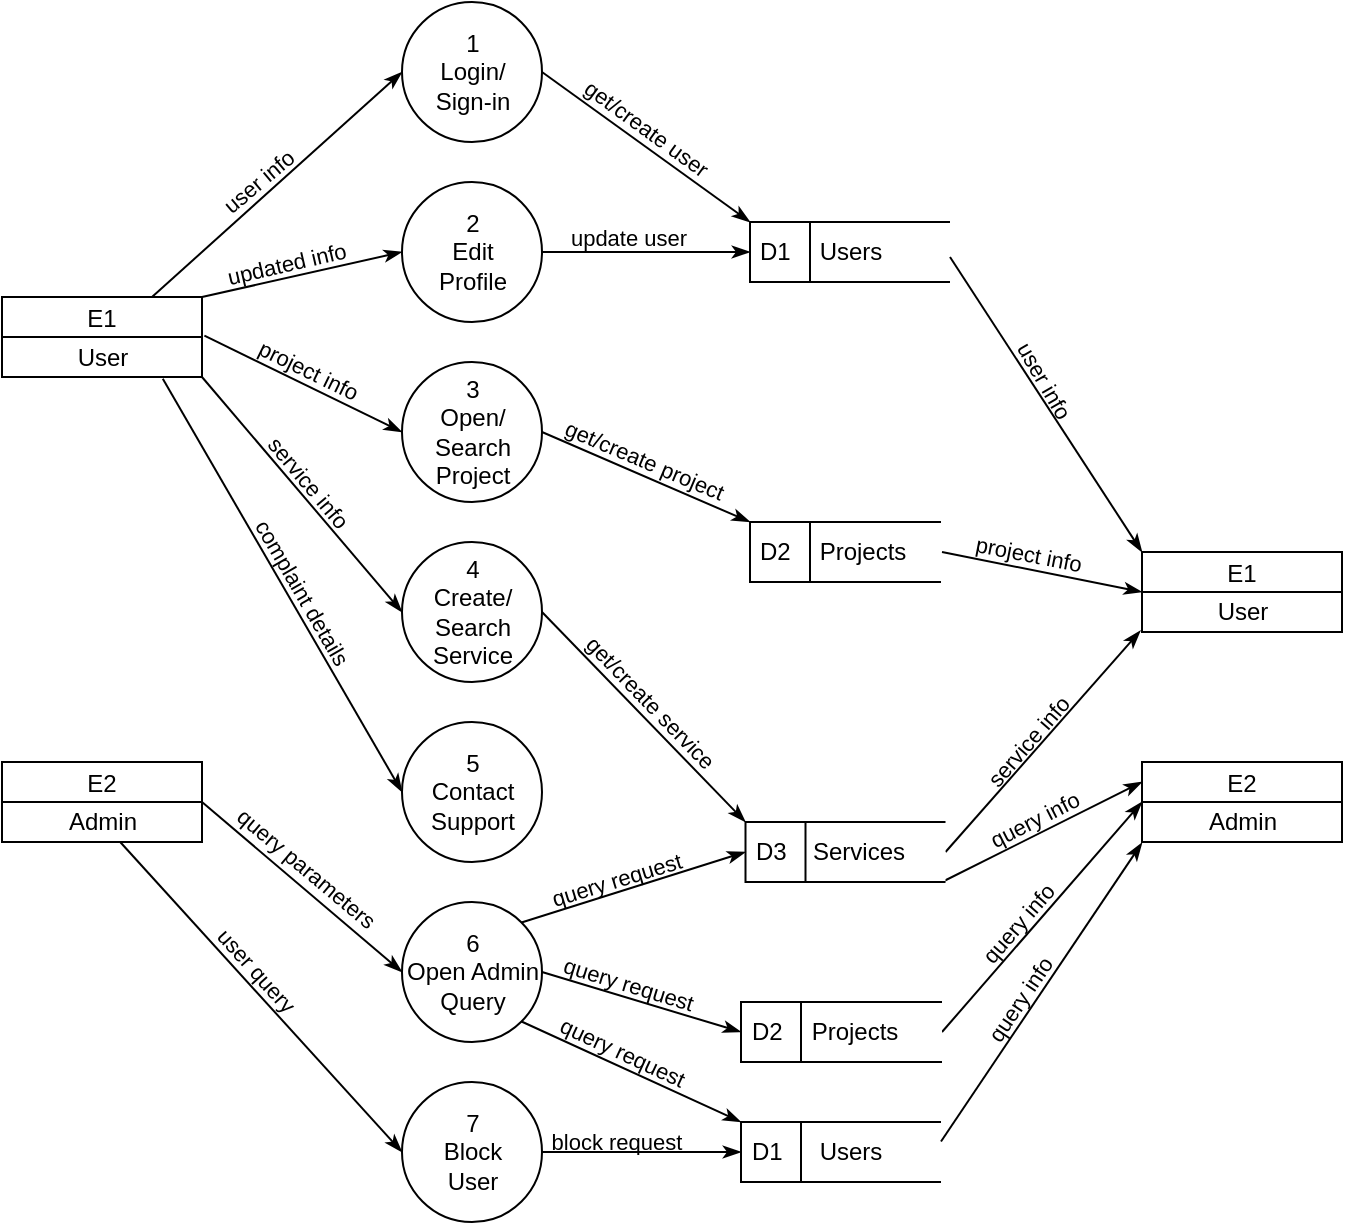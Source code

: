 <mxfile version="18.0.7" type="github" pages="4">
  <diagram id="8PO7pcAquSb0drLpUjmN" name="DFD">
    <mxGraphModel dx="1038" dy="529" grid="1" gridSize="10" guides="1" tooltips="1" connect="1" arrows="1" fold="1" page="1" pageScale="1" pageWidth="827" pageHeight="1169" math="0" shadow="0">
      <root>
        <mxCell id="0" />
        <mxCell id="1" parent="0" />
        <mxCell id="ymyxyfP5NWnHnDlhalAs-1" value="D1" style="html=1;dashed=0;whitespace=wrap;shape=mxgraph.dfd.dataStoreID;align=left;spacingLeft=3;points=[[0,0],[0.5,0],[1,0],[0,0.5],[1,0.5],[0,1],[0.5,1],[1,1]];" parent="1" vertex="1">
          <mxGeometry x="414" y="130" width="100" height="30" as="geometry" />
        </mxCell>
        <mxCell id="ymyxyfP5NWnHnDlhalAs-2" value="D2" style="html=1;dashed=0;whitespace=wrap;shape=mxgraph.dfd.dataStoreID;align=left;spacingLeft=3;points=[[0,0],[0.5,0],[1,0],[0,0.5],[1,0.5],[0,1],[0.5,1],[1,1]];" parent="1" vertex="1">
          <mxGeometry x="414" y="280" width="95.5" height="30" as="geometry" />
        </mxCell>
        <mxCell id="v0JDex6jjAjcjmdt5LVG-25" style="rounded=0;orthogonalLoop=1;jettySize=auto;html=1;fontSize=11;labelBackgroundColor=none;endArrow=classicThin;endSize=6;endFill=1;" edge="1" parent="1">
          <mxGeometry relative="1" as="geometry">
            <mxPoint x="510" y="460" as="sourcePoint" />
            <mxPoint x="610" y="410" as="targetPoint" />
          </mxGeometry>
        </mxCell>
        <mxCell id="v0JDex6jjAjcjmdt5LVG-29" style="edgeStyle=none;rounded=0;orthogonalLoop=1;jettySize=auto;html=1;exitX=1;exitY=0.5;exitDx=0;exitDy=0;entryX=-0.008;entryY=0.97;entryDx=0;entryDy=0;entryPerimeter=0;fontSize=11;labelBackgroundColor=none;endArrow=classicThin;endSize=6;endFill=1;" edge="1" parent="1" source="ymyxyfP5NWnHnDlhalAs-3" target="bro97Qe7Kmfl17iFiqtm-2">
          <mxGeometry relative="1" as="geometry" />
        </mxCell>
        <mxCell id="ymyxyfP5NWnHnDlhalAs-3" value="D3" style="html=1;dashed=0;whitespace=wrap;shape=mxgraph.dfd.dataStoreID;align=left;spacingLeft=3;points=[[0,0],[0.5,0],[1,0],[0,0.5],[1,0.5],[0,1],[0.5,1],[1,1]];" parent="1" vertex="1">
          <mxGeometry x="411.75" y="430" width="100" height="30" as="geometry" />
        </mxCell>
        <mxCell id="ymyxyfP5NWnHnDlhalAs-4" value="E1" style="swimlane;fontStyle=0;childLayout=stackLayout;horizontal=1;startSize=20;fillColor=#ffffff;horizontalStack=0;resizeParent=1;resizeParentMax=0;resizeLast=0;collapsible=0;marginBottom=0;swimlaneFillColor=#ffffff;" parent="1" vertex="1">
          <mxGeometry x="40" y="167.5" width="100" height="40" as="geometry" />
        </mxCell>
        <mxCell id="ymyxyfP5NWnHnDlhalAs-5" value="User" style="text;html=1;align=center;verticalAlign=middle;resizable=0;points=[];autosize=1;strokeColor=none;fillColor=none;" parent="ymyxyfP5NWnHnDlhalAs-4" vertex="1">
          <mxGeometry y="20" width="100" height="20" as="geometry" />
        </mxCell>
        <mxCell id="ymyxyfP5NWnHnDlhalAs-6" value="E2" style="swimlane;fontStyle=0;childLayout=stackLayout;horizontal=1;startSize=20;fillColor=#ffffff;horizontalStack=0;resizeParent=1;resizeParentMax=0;resizeLast=0;collapsible=0;marginBottom=0;swimlaneFillColor=#ffffff;" parent="1" vertex="1">
          <mxGeometry x="40" y="400" width="100" height="40" as="geometry" />
        </mxCell>
        <mxCell id="ymyxyfP5NWnHnDlhalAs-7" value="Admin" style="text;html=1;align=center;verticalAlign=middle;resizable=0;points=[];autosize=1;strokeColor=none;fillColor=none;" parent="ymyxyfP5NWnHnDlhalAs-6" vertex="1">
          <mxGeometry y="20" width="100" height="20" as="geometry" />
        </mxCell>
        <mxCell id="ymyxyfP5NWnHnDlhalAs-9" value="1&lt;br&gt;Login/&lt;br&gt;Sign-in" style="shape=ellipse;html=1;dashed=0;whitespace=wrap;aspect=fixed;perimeter=ellipsePerimeter;" parent="1" vertex="1">
          <mxGeometry x="240" y="20" width="70" height="70" as="geometry" />
        </mxCell>
        <mxCell id="ymyxyfP5NWnHnDlhalAs-10" value="Users" style="text;html=1;align=center;verticalAlign=middle;resizable=0;points=[];autosize=1;strokeColor=none;fillColor=none;" parent="1" vertex="1">
          <mxGeometry x="439" y="135" width="50" height="20" as="geometry" />
        </mxCell>
        <mxCell id="ymyxyfP5NWnHnDlhalAs-11" value="Projects" style="text;html=1;align=center;verticalAlign=middle;resizable=0;points=[];autosize=1;strokeColor=none;fillColor=none;" parent="1" vertex="1">
          <mxGeometry x="440" y="285" width="60" height="20" as="geometry" />
        </mxCell>
        <mxCell id="ymyxyfP5NWnHnDlhalAs-12" value="Services" style="text;html=1;align=center;verticalAlign=middle;resizable=0;points=[];autosize=1;strokeColor=none;fillColor=none;" parent="1" vertex="1">
          <mxGeometry x="437.75" y="435" width="60" height="20" as="geometry" />
        </mxCell>
        <mxCell id="ymyxyfP5NWnHnDlhalAs-13" value="3&lt;br&gt;Open/&lt;br&gt;Search&lt;br&gt;Project" style="shape=ellipse;html=1;dashed=0;whitespace=wrap;aspect=fixed;perimeter=ellipsePerimeter;" parent="1" vertex="1">
          <mxGeometry x="240" y="200" width="70" height="70" as="geometry" />
        </mxCell>
        <mxCell id="ymyxyfP5NWnHnDlhalAs-14" value="4&lt;br&gt;Create/&lt;br&gt;Search&lt;br&gt;Service" style="shape=ellipse;html=1;dashed=0;whitespace=wrap;aspect=fixed;perimeter=ellipsePerimeter;" parent="1" vertex="1">
          <mxGeometry x="240" y="290" width="70" height="70" as="geometry" />
        </mxCell>
        <mxCell id="ymyxyfP5NWnHnDlhalAs-15" value="5&lt;br&gt;Contact &lt;br&gt;Support" style="shape=ellipse;html=1;dashed=0;whitespace=wrap;aspect=fixed;perimeter=ellipsePerimeter;" parent="1" vertex="1">
          <mxGeometry x="240" y="380" width="70" height="70" as="geometry" />
        </mxCell>
        <mxCell id="ymyxyfP5NWnHnDlhalAs-16" value="6&lt;br&gt;Open Admin &lt;br&gt;Query" style="shape=ellipse;html=1;dashed=0;whitespace=wrap;aspect=fixed;perimeter=ellipsePerimeter;" parent="1" vertex="1">
          <mxGeometry x="240" y="470" width="70" height="70" as="geometry" />
        </mxCell>
        <mxCell id="ymyxyfP5NWnHnDlhalAs-17" value="7&lt;br&gt;Block &lt;br&gt;User" style="shape=ellipse;html=1;dashed=0;whitespace=wrap;aspect=fixed;perimeter=ellipsePerimeter;" parent="1" vertex="1">
          <mxGeometry x="240" y="560" width="70" height="70" as="geometry" />
        </mxCell>
        <mxCell id="bro97Qe7Kmfl17iFiqtm-1" value="E1" style="swimlane;fontStyle=0;childLayout=stackLayout;horizontal=1;startSize=20;fillColor=#ffffff;horizontalStack=0;resizeParent=1;resizeParentMax=0;resizeLast=0;collapsible=0;marginBottom=0;swimlaneFillColor=#ffffff;" parent="1" vertex="1">
          <mxGeometry x="610" y="295" width="100" height="40" as="geometry" />
        </mxCell>
        <mxCell id="bro97Qe7Kmfl17iFiqtm-2" value="User" style="text;html=1;align=center;verticalAlign=middle;resizable=0;points=[];autosize=1;strokeColor=none;fillColor=none;" parent="bro97Qe7Kmfl17iFiqtm-1" vertex="1">
          <mxGeometry y="20" width="100" height="20" as="geometry" />
        </mxCell>
        <mxCell id="bro97Qe7Kmfl17iFiqtm-3" value="E2" style="swimlane;fontStyle=0;childLayout=stackLayout;horizontal=1;startSize=20;fillColor=#ffffff;horizontalStack=0;resizeParent=1;resizeParentMax=0;resizeLast=0;collapsible=0;marginBottom=0;swimlaneFillColor=#ffffff;" parent="1" vertex="1">
          <mxGeometry x="610" y="400" width="100" height="40" as="geometry" />
        </mxCell>
        <mxCell id="bro97Qe7Kmfl17iFiqtm-4" value="Admin" style="text;html=1;align=center;verticalAlign=middle;resizable=0;points=[];autosize=1;strokeColor=none;fillColor=none;" parent="bro97Qe7Kmfl17iFiqtm-3" vertex="1">
          <mxGeometry y="20" width="100" height="20" as="geometry" />
        </mxCell>
        <mxCell id="l4Eugmx9gtU6rLZnMyT0-1" value="2&lt;br&gt;Edit &lt;br&gt;Profile" style="shape=ellipse;html=1;dashed=0;whitespace=wrap;aspect=fixed;perimeter=ellipsePerimeter;" parent="1" vertex="1">
          <mxGeometry x="240" y="110" width="70" height="70" as="geometry" />
        </mxCell>
        <mxCell id="l4Eugmx9gtU6rLZnMyT0-5" value="" style="endArrow=classicThin;html=1;rounded=0;labelBackgroundColor=none;endSize=6;endFill=1;jumpSize=6;exitX=0.75;exitY=0;exitDx=0;exitDy=0;entryX=0;entryY=0.5;entryDx=0;entryDy=0;" parent="1" source="ymyxyfP5NWnHnDlhalAs-4" target="ymyxyfP5NWnHnDlhalAs-9" edge="1">
          <mxGeometry width="50" height="50" relative="1" as="geometry">
            <mxPoint x="140" y="155" as="sourcePoint" />
            <mxPoint x="190" y="105" as="targetPoint" />
            <Array as="points" />
          </mxGeometry>
        </mxCell>
        <mxCell id="v0JDex6jjAjcjmdt5LVG-1" value="user info" style="edgeLabel;html=1;align=center;verticalAlign=middle;resizable=0;points=[];rotation=-40;labelBackgroundColor=none;" vertex="1" connectable="0" parent="l4Eugmx9gtU6rLZnMyT0-5">
          <mxGeometry x="-0.179" y="-2" relative="1" as="geometry">
            <mxPoint y="-13" as="offset" />
          </mxGeometry>
        </mxCell>
        <mxCell id="l4Eugmx9gtU6rLZnMyT0-6" value="" style="endArrow=classicThin;html=1;rounded=0;labelBackgroundColor=none;endSize=6;endFill=1;jumpSize=6;entryX=0;entryY=0.5;entryDx=0;entryDy=0;exitX=1;exitY=0;exitDx=0;exitDy=0;" parent="1" source="ymyxyfP5NWnHnDlhalAs-4" target="l4Eugmx9gtU6rLZnMyT0-1" edge="1">
          <mxGeometry width="50" height="50" relative="1" as="geometry">
            <mxPoint x="130" y="170" as="sourcePoint" />
            <mxPoint x="250" y="65" as="targetPoint" />
            <Array as="points" />
          </mxGeometry>
        </mxCell>
        <mxCell id="l4Eugmx9gtU6rLZnMyT0-7" value="" style="endArrow=classicThin;html=1;rounded=0;labelBackgroundColor=none;endSize=6;endFill=1;jumpSize=6;entryX=0;entryY=0.5;entryDx=0;entryDy=0;exitX=1.012;exitY=-0.035;exitDx=0;exitDy=0;exitPerimeter=0;" parent="1" source="ymyxyfP5NWnHnDlhalAs-5" target="ymyxyfP5NWnHnDlhalAs-13" edge="1">
          <mxGeometry width="50" height="50" relative="1" as="geometry">
            <mxPoint x="125" y="177.5" as="sourcePoint" />
            <mxPoint x="250" y="155" as="targetPoint" />
            <Array as="points" />
          </mxGeometry>
        </mxCell>
        <mxCell id="l4Eugmx9gtU6rLZnMyT0-8" value="" style="endArrow=classicThin;html=1;rounded=0;labelBackgroundColor=none;endSize=6;endFill=1;jumpSize=6;entryX=0;entryY=0.5;entryDx=0;entryDy=0;exitX=1;exitY=1;exitDx=0;exitDy=0;" parent="1" source="ymyxyfP5NWnHnDlhalAs-4" target="ymyxyfP5NWnHnDlhalAs-14" edge="1">
          <mxGeometry width="50" height="50" relative="1" as="geometry">
            <mxPoint x="160" y="210" as="sourcePoint" />
            <mxPoint x="250" y="245" as="targetPoint" />
            <Array as="points" />
          </mxGeometry>
        </mxCell>
        <mxCell id="l4Eugmx9gtU6rLZnMyT0-9" value="" style="endArrow=classicThin;html=1;rounded=0;labelBackgroundColor=none;endSize=6;endFill=1;jumpSize=6;entryX=0;entryY=0.5;entryDx=0;entryDy=0;exitX=0.804;exitY=1.045;exitDx=0;exitDy=0;exitPerimeter=0;" parent="1" source="ymyxyfP5NWnHnDlhalAs-5" target="ymyxyfP5NWnHnDlhalAs-15" edge="1">
          <mxGeometry width="50" height="50" relative="1" as="geometry">
            <mxPoint x="120" y="230" as="sourcePoint" />
            <mxPoint x="210" y="335" as="targetPoint" />
            <Array as="points" />
          </mxGeometry>
        </mxCell>
        <mxCell id="l4Eugmx9gtU6rLZnMyT0-10" value="" style="endArrow=classicThin;html=1;rounded=0;labelBackgroundColor=none;endSize=6;endFill=1;jumpSize=6;entryX=0;entryY=0.5;entryDx=0;entryDy=0;exitX=1;exitY=0.5;exitDx=0;exitDy=0;" parent="1" source="ymyxyfP5NWnHnDlhalAs-6" target="ymyxyfP5NWnHnDlhalAs-16" edge="1">
          <mxGeometry width="50" height="50" relative="1" as="geometry">
            <mxPoint x="170" y="410" as="sourcePoint" />
            <mxPoint x="250" y="656.6" as="targetPoint" />
            <Array as="points" />
          </mxGeometry>
        </mxCell>
        <mxCell id="l4Eugmx9gtU6rLZnMyT0-11" value="" style="endArrow=classicThin;html=1;rounded=0;labelBackgroundColor=none;endSize=6;endFill=1;jumpSize=6;entryX=0;entryY=0.5;entryDx=0;entryDy=0;" parent="1" source="ymyxyfP5NWnHnDlhalAs-7" target="ymyxyfP5NWnHnDlhalAs-17" edge="1">
          <mxGeometry width="50" height="50" relative="1" as="geometry">
            <mxPoint x="140" y="470" as="sourcePoint" />
            <mxPoint x="230" y="570" as="targetPoint" />
            <Array as="points" />
          </mxGeometry>
        </mxCell>
        <mxCell id="l4Eugmx9gtU6rLZnMyT0-12" value="" style="endArrow=classicThin;html=1;rounded=0;labelBackgroundColor=none;endSize=6;endFill=1;jumpSize=6;exitX=1;exitY=0.5;exitDx=0;exitDy=0;entryX=0;entryY=0;entryDx=0;entryDy=0;" parent="1" source="ymyxyfP5NWnHnDlhalAs-9" target="ymyxyfP5NWnHnDlhalAs-1" edge="1">
          <mxGeometry width="50" height="50" relative="1" as="geometry">
            <mxPoint x="340" y="155" as="sourcePoint" />
            <mxPoint x="465" y="42.5" as="targetPoint" />
            <Array as="points" />
          </mxGeometry>
        </mxCell>
        <mxCell id="l4Eugmx9gtU6rLZnMyT0-13" value="" style="endArrow=classicThin;html=1;rounded=0;labelBackgroundColor=none;endSize=6;endFill=1;jumpSize=6;exitX=1;exitY=0.5;exitDx=0;exitDy=0;entryX=0;entryY=0.5;entryDx=0;entryDy=0;" parent="1" source="l4Eugmx9gtU6rLZnMyT0-1" target="ymyxyfP5NWnHnDlhalAs-1" edge="1">
          <mxGeometry width="50" height="50" relative="1" as="geometry">
            <mxPoint x="320" y="65" as="sourcePoint" />
            <mxPoint x="410" y="140" as="targetPoint" />
            <Array as="points" />
          </mxGeometry>
        </mxCell>
        <mxCell id="l4Eugmx9gtU6rLZnMyT0-14" value="" style="endArrow=classicThin;html=1;rounded=0;labelBackgroundColor=none;endSize=6;endFill=1;jumpSize=6;exitX=1;exitY=0.5;exitDx=0;exitDy=0;entryX=0;entryY=0;entryDx=0;entryDy=0;" parent="1" source="ymyxyfP5NWnHnDlhalAs-13" target="ymyxyfP5NWnHnDlhalAs-2" edge="1">
          <mxGeometry width="50" height="50" relative="1" as="geometry">
            <mxPoint x="320" y="155" as="sourcePoint" />
            <mxPoint x="424" y="155" as="targetPoint" />
            <Array as="points" />
          </mxGeometry>
        </mxCell>
        <mxCell id="l4Eugmx9gtU6rLZnMyT0-15" value="" style="endArrow=classicThin;html=1;rounded=0;labelBackgroundColor=none;endSize=6;endFill=1;jumpSize=6;exitX=1;exitY=0.5;exitDx=0;exitDy=0;entryX=0;entryY=0;entryDx=0;entryDy=0;" parent="1" source="ymyxyfP5NWnHnDlhalAs-14" target="ymyxyfP5NWnHnDlhalAs-3" edge="1">
          <mxGeometry width="50" height="50" relative="1" as="geometry">
            <mxPoint x="320" y="245" as="sourcePoint" />
            <mxPoint x="424" y="320" as="targetPoint" />
            <Array as="points" />
          </mxGeometry>
        </mxCell>
        <mxCell id="l4Eugmx9gtU6rLZnMyT0-18" value="D1" style="html=1;dashed=0;whitespace=wrap;shape=mxgraph.dfd.dataStoreID;align=left;spacingLeft=3;points=[[0,0],[0.5,0],[1,0],[0,0.5],[1,0.5],[0,1],[0.5,1],[1,1]];" parent="1" vertex="1">
          <mxGeometry x="409.5" y="580" width="100" height="30" as="geometry" />
        </mxCell>
        <mxCell id="l4Eugmx9gtU6rLZnMyT0-19" value="Users" style="text;html=1;align=center;verticalAlign=middle;resizable=0;points=[];autosize=1;strokeColor=none;fillColor=none;" parent="1" vertex="1">
          <mxGeometry x="439" y="585" width="50" height="20" as="geometry" />
        </mxCell>
        <mxCell id="l4Eugmx9gtU6rLZnMyT0-20" value="" style="endArrow=classicThin;html=1;rounded=0;labelBackgroundColor=none;endSize=6;endFill=1;jumpSize=6;entryX=0;entryY=0.5;entryDx=0;entryDy=0;exitX=1;exitY=0.5;exitDx=0;exitDy=0;" parent="1" source="ymyxyfP5NWnHnDlhalAs-17" target="l4Eugmx9gtU6rLZnMyT0-18" edge="1">
          <mxGeometry width="50" height="50" relative="1" as="geometry">
            <mxPoint x="310.001" y="575" as="sourcePoint" />
            <mxPoint x="450.91" y="730" as="targetPoint" />
            <Array as="points" />
          </mxGeometry>
        </mxCell>
        <mxCell id="l4Eugmx9gtU6rLZnMyT0-22" value="" style="endArrow=classicThin;html=1;rounded=0;labelBackgroundColor=none;endSize=6;endFill=1;jumpSize=6;entryX=0;entryY=0;entryDx=0;entryDy=0;exitX=1;exitY=1;exitDx=0;exitDy=0;" parent="1" source="ymyxyfP5NWnHnDlhalAs-16" target="l4Eugmx9gtU6rLZnMyT0-18" edge="1">
          <mxGeometry width="50" height="50" relative="1" as="geometry">
            <mxPoint x="330" y="500" as="sourcePoint" />
            <mxPoint x="429.5" y="500" as="targetPoint" />
            <Array as="points" />
          </mxGeometry>
        </mxCell>
        <mxCell id="l4Eugmx9gtU6rLZnMyT0-24" value="" style="endArrow=classicThin;html=1;rounded=0;labelBackgroundColor=none;endSize=6;endFill=1;jumpSize=6;entryX=0;entryY=0.5;entryDx=0;entryDy=0;exitX=1;exitY=0.5;exitDx=0;exitDy=0;" parent="1" source="ymyxyfP5NWnHnDlhalAs-16" target="v0JDex6jjAjcjmdt5LVG-16" edge="1">
          <mxGeometry width="50" height="50" relative="1" as="geometry">
            <mxPoint x="309.749" y="539.749" as="sourcePoint" />
            <mxPoint x="421.75" y="470" as="targetPoint" />
            <Array as="points" />
          </mxGeometry>
        </mxCell>
        <mxCell id="l4Eugmx9gtU6rLZnMyT0-25" value="" style="endArrow=classicThin;html=1;rounded=0;labelBackgroundColor=none;endSize=6;endFill=1;jumpSize=6;entryX=0;entryY=0.5;entryDx=0;entryDy=0;exitX=1;exitY=0;exitDx=0;exitDy=0;" parent="1" source="ymyxyfP5NWnHnDlhalAs-16" target="ymyxyfP5NWnHnDlhalAs-3" edge="1">
          <mxGeometry width="50" height="50" relative="1" as="geometry">
            <mxPoint x="320" y="515" as="sourcePoint" />
            <mxPoint x="424" y="320" as="targetPoint" />
            <Array as="points" />
          </mxGeometry>
        </mxCell>
        <mxCell id="l4Eugmx9gtU6rLZnMyT0-26" value="" style="endArrow=classicThin;html=1;rounded=0;labelBackgroundColor=none;endSize=6;endFill=1;jumpSize=6;entryX=0;entryY=0.5;entryDx=0;entryDy=0;" parent="1" target="bro97Qe7Kmfl17iFiqtm-1" edge="1">
          <mxGeometry width="50" height="50" relative="1" as="geometry">
            <mxPoint x="510" y="295" as="sourcePoint" />
            <mxPoint x="590" y="320" as="targetPoint" />
            <Array as="points" />
          </mxGeometry>
        </mxCell>
        <mxCell id="l4Eugmx9gtU6rLZnMyT0-27" value="" style="endArrow=classicThin;html=1;rounded=0;labelBackgroundColor=none;endSize=6;endFill=1;jumpSize=6;entryX=0;entryY=0.5;entryDx=0;entryDy=0;exitX=1;exitY=0.5;exitDx=0;exitDy=0;" parent="1" target="bro97Qe7Kmfl17iFiqtm-3" edge="1" source="v0JDex6jjAjcjmdt5LVG-16">
          <mxGeometry width="50" height="50" relative="1" as="geometry">
            <mxPoint x="510" y="305" as="sourcePoint" />
            <mxPoint x="610" y="325" as="targetPoint" />
            <Array as="points" />
          </mxGeometry>
        </mxCell>
        <mxCell id="l4Eugmx9gtU6rLZnMyT0-28" value="" style="endArrow=classicThin;html=1;rounded=0;labelBackgroundColor=none;endSize=6;endFill=1;jumpSize=6;entryX=0;entryY=0;entryDx=0;entryDy=0;" parent="1" target="bro97Qe7Kmfl17iFiqtm-1" edge="1">
          <mxGeometry width="50" height="50" relative="1" as="geometry">
            <mxPoint x="514" y="147.5" as="sourcePoint" />
            <mxPoint x="614" y="167.5" as="targetPoint" />
            <Array as="points" />
          </mxGeometry>
        </mxCell>
        <mxCell id="l4Eugmx9gtU6rLZnMyT0-29" value="" style="endArrow=classicThin;html=1;rounded=0;labelBackgroundColor=none;endSize=6;endFill=1;jumpSize=6;entryX=0;entryY=1.02;entryDx=0;entryDy=0;exitX=1;exitY=1;exitDx=0;exitDy=0;entryPerimeter=0;" parent="1" target="bro97Qe7Kmfl17iFiqtm-4" edge="1">
          <mxGeometry width="50" height="50" relative="1" as="geometry">
            <mxPoint x="509.499" y="589.749" as="sourcePoint" />
            <mxPoint x="621.5" y="520" as="targetPoint" />
            <Array as="points" />
          </mxGeometry>
        </mxCell>
        <mxCell id="v0JDex6jjAjcjmdt5LVG-4" value="updated info" style="text;html=1;align=center;verticalAlign=middle;resizable=0;points=[];autosize=1;strokeColor=none;fillColor=none;fontSize=11;rotation=347;" vertex="1" parent="1">
          <mxGeometry x="142" y="141" width="80" height="20" as="geometry" />
        </mxCell>
        <mxCell id="v0JDex6jjAjcjmdt5LVG-7" value="project info" style="text;html=1;align=center;verticalAlign=middle;resizable=0;points=[];autosize=1;strokeColor=none;fillColor=none;fontSize=11;rotation=26;" vertex="1" parent="1">
          <mxGeometry x="158" y="194" width="70" height="20" as="geometry" />
        </mxCell>
        <mxCell id="v0JDex6jjAjcjmdt5LVG-8" value="service info" style="text;html=1;align=center;verticalAlign=middle;resizable=0;points=[];autosize=1;strokeColor=none;fillColor=none;fontSize=11;rotation=50;" vertex="1" parent="1">
          <mxGeometry x="158" y="250" width="70" height="20" as="geometry" />
        </mxCell>
        <mxCell id="v0JDex6jjAjcjmdt5LVG-9" value="complaint details" style="text;html=1;align=center;verticalAlign=middle;resizable=0;points=[];autosize=1;strokeColor=none;fillColor=none;fontSize=11;rotation=60;" vertex="1" parent="1">
          <mxGeometry x="140" y="305" width="100" height="20" as="geometry" />
        </mxCell>
        <mxCell id="v0JDex6jjAjcjmdt5LVG-10" value="query parameters" style="text;html=1;align=center;verticalAlign=middle;resizable=0;points=[];autosize=1;strokeColor=none;fillColor=none;fontSize=11;rotation=40;" vertex="1" parent="1">
          <mxGeometry x="142" y="443" width="100" height="20" as="geometry" />
        </mxCell>
        <mxCell id="v0JDex6jjAjcjmdt5LVG-11" value="user query" style="text;html=1;align=center;verticalAlign=middle;resizable=0;points=[];autosize=1;strokeColor=none;fillColor=none;fontSize=11;rotation=48;" vertex="1" parent="1">
          <mxGeometry x="132" y="494" width="70" height="20" as="geometry" />
        </mxCell>
        <mxCell id="v0JDex6jjAjcjmdt5LVG-12" value="get/create user" style="text;html=1;align=center;verticalAlign=middle;resizable=0;points=[];autosize=1;strokeColor=none;fillColor=none;fontSize=11;rotation=36;" vertex="1" parent="1">
          <mxGeometry x="317" y="73" width="90" height="20" as="geometry" />
        </mxCell>
        <mxCell id="v0JDex6jjAjcjmdt5LVG-13" value="update user" style="text;html=1;align=center;verticalAlign=middle;resizable=0;points=[];autosize=1;strokeColor=none;fillColor=none;fontSize=11;" vertex="1" parent="1">
          <mxGeometry x="318" y="128" width="70" height="20" as="geometry" />
        </mxCell>
        <mxCell id="v0JDex6jjAjcjmdt5LVG-14" value="get/create project" style="text;html=1;align=center;verticalAlign=middle;resizable=0;points=[];autosize=1;strokeColor=none;fillColor=none;fontSize=11;rotation=23;" vertex="1" parent="1">
          <mxGeometry x="311" y="239" width="100" height="20" as="geometry" />
        </mxCell>
        <mxCell id="v0JDex6jjAjcjmdt5LVG-16" value="D2" style="html=1;dashed=0;whitespace=wrap;shape=mxgraph.dfd.dataStoreID;align=left;spacingLeft=3;points=[[0,0],[0.5,0],[1,0],[0,0.5],[1,0.5],[0,1],[0.5,1],[1,1]];" vertex="1" parent="1">
          <mxGeometry x="409.5" y="520" width="100.5" height="30" as="geometry" />
        </mxCell>
        <mxCell id="v0JDex6jjAjcjmdt5LVG-17" value="Projects" style="text;html=1;align=center;verticalAlign=middle;resizable=0;points=[];autosize=1;strokeColor=none;fillColor=none;" vertex="1" parent="1">
          <mxGeometry x="435.5" y="525" width="60" height="20" as="geometry" />
        </mxCell>
        <mxCell id="v0JDex6jjAjcjmdt5LVG-18" value="get/create service" style="text;html=1;align=center;verticalAlign=middle;resizable=0;points=[];autosize=1;strokeColor=none;fillColor=none;fontSize=11;rotation=46;" vertex="1" parent="1">
          <mxGeometry x="314" y="360" width="100" height="20" as="geometry" />
        </mxCell>
        <mxCell id="v0JDex6jjAjcjmdt5LVG-19" value="query request" style="text;html=1;align=center;verticalAlign=middle;resizable=0;points=[];autosize=1;strokeColor=none;fillColor=none;fontSize=11;rotation=343;" vertex="1" parent="1">
          <mxGeometry x="307" y="449" width="80" height="20" as="geometry" />
        </mxCell>
        <mxCell id="v0JDex6jjAjcjmdt5LVG-20" value="query request" style="text;html=1;align=center;verticalAlign=middle;resizable=0;points=[];autosize=1;strokeColor=none;fillColor=none;fontSize=11;rotation=17;" vertex="1" parent="1">
          <mxGeometry x="313" y="501" width="80" height="20" as="geometry" />
        </mxCell>
        <mxCell id="v0JDex6jjAjcjmdt5LVG-22" value="query request" style="text;html=1;align=center;verticalAlign=middle;resizable=0;points=[];autosize=1;strokeColor=none;fillColor=none;fontSize=11;rotation=25;" vertex="1" parent="1">
          <mxGeometry x="310" y="535" width="80" height="20" as="geometry" />
        </mxCell>
        <mxCell id="v0JDex6jjAjcjmdt5LVG-23" value="block request" style="text;html=1;align=center;verticalAlign=middle;resizable=0;points=[];autosize=1;strokeColor=none;fillColor=none;fontSize=11;" vertex="1" parent="1">
          <mxGeometry x="307" y="580" width="80" height="20" as="geometry" />
        </mxCell>
        <mxCell id="v0JDex6jjAjcjmdt5LVG-26" value="query info" style="text;html=1;align=center;verticalAlign=middle;resizable=0;points=[];autosize=1;strokeColor=none;fillColor=none;fontSize=11;rotation=333;" vertex="1" parent="1">
          <mxGeometry x="526" y="419" width="60" height="20" as="geometry" />
        </mxCell>
        <mxCell id="v0JDex6jjAjcjmdt5LVG-27" value="query info" style="text;html=1;align=center;verticalAlign=middle;resizable=0;points=[];autosize=1;strokeColor=none;fillColor=none;fontSize=11;rotation=311;" vertex="1" parent="1">
          <mxGeometry x="518" y="471" width="60" height="20" as="geometry" />
        </mxCell>
        <mxCell id="v0JDex6jjAjcjmdt5LVG-28" value="query info" style="text;html=1;align=center;verticalAlign=middle;resizable=0;points=[];autosize=1;strokeColor=none;fillColor=none;fontSize=11;rotation=304;" vertex="1" parent="1">
          <mxGeometry x="519" y="509" width="60" height="20" as="geometry" />
        </mxCell>
        <mxCell id="v0JDex6jjAjcjmdt5LVG-30" value="user info" style="text;html=1;align=center;verticalAlign=middle;resizable=0;points=[];autosize=1;strokeColor=none;fillColor=none;fontSize=11;rotation=60;" vertex="1" parent="1">
          <mxGeometry x="531" y="199" width="60" height="20" as="geometry" />
        </mxCell>
        <mxCell id="v0JDex6jjAjcjmdt5LVG-31" value="project info" style="text;html=1;align=center;verticalAlign=middle;resizable=0;points=[];autosize=1;strokeColor=none;fillColor=none;fontSize=11;rotation=11;" vertex="1" parent="1">
          <mxGeometry x="518" y="286" width="70" height="20" as="geometry" />
        </mxCell>
        <mxCell id="v0JDex6jjAjcjmdt5LVG-32" value="service info" style="text;html=1;align=center;verticalAlign=middle;resizable=0;points=[];autosize=1;strokeColor=none;fillColor=none;fontSize=11;rotation=311;" vertex="1" parent="1">
          <mxGeometry x="518" y="380" width="70" height="20" as="geometry" />
        </mxCell>
      </root>
    </mxGraphModel>
  </diagram>
  <diagram id="wdde8d754b7VpwHTmlDq" name="SAD SUC-1">
    <mxGraphModel dx="1038" dy="529" grid="1" gridSize="10" guides="1" tooltips="1" connect="1" arrows="1" fold="1" page="1" pageScale="1" pageWidth="827" pageHeight="1169" math="0" shadow="0">
      <root>
        <mxCell id="0" />
        <mxCell id="1" parent="0" />
        <mxCell id="KrPvPTZscD9Pj9Fnko9g-1" value="Un/registered User" style="shape=umlActor;verticalLabelPosition=bottom;verticalAlign=top;html=1;" parent="1" vertex="1">
          <mxGeometry x="70" y="40" width="20" height="40" as="geometry" />
        </mxCell>
        <mxCell id="KrPvPTZscD9Pj9Fnko9g-4" value="&lt;font size=&quot;1&quot;&gt;&lt;b style=&quot;font-size: 12px&quot;&gt;User I/F&lt;/b&gt;&lt;/font&gt;" style="html=1;dropTarget=0;rounded=1;strokeWidth=1;fillColor=#f8cecc;gradientColor=#ea6b66;strokeColor=#b85450;" parent="1" vertex="1">
          <mxGeometry x="160" y="41.25" width="110" height="37.5" as="geometry" />
        </mxCell>
        <mxCell id="KrPvPTZscD9Pj9Fnko9g-5" value="" style="shape=module;jettyWidth=8;jettyHeight=4;fillColor=#fad9d5;strokeColor=#ae4132;" parent="KrPvPTZscD9Pj9Fnko9g-4" vertex="1">
          <mxGeometry x="1" width="20" height="20" relative="1" as="geometry">
            <mxPoint x="-27" y="7" as="offset" />
          </mxGeometry>
        </mxCell>
        <mxCell id="KrPvPTZscD9Pj9Fnko9g-6" value="&lt;div&gt;&lt;b&gt;&lt;font style=&quot;font-size: 12px&quot;&gt;User&amp;nbsp;&lt;/font&gt;&lt;/b&gt;&lt;/div&gt;&lt;div&gt;&lt;b&gt;&lt;font style=&quot;font-size: 12px&quot;&gt;Manager&lt;/font&gt;&lt;/b&gt;&lt;/div&gt;" style="html=1;dropTarget=0;rounded=1;strokeWidth=1;fillColor=#f8cecc;gradientColor=#ea6b66;strokeColor=#b85450;align=center;" parent="1" vertex="1">
          <mxGeometry x="320" y="38.75" width="110" height="40" as="geometry" />
        </mxCell>
        <mxCell id="KrPvPTZscD9Pj9Fnko9g-7" value="" style="shape=module;jettyWidth=8;jettyHeight=4;fillColor=#fad9d5;strokeColor=#ae4132;" parent="KrPvPTZscD9Pj9Fnko9g-6" vertex="1">
          <mxGeometry x="1" width="20" height="20" relative="1" as="geometry">
            <mxPoint x="-27" y="7" as="offset" />
          </mxGeometry>
        </mxCell>
        <mxCell id="KrPvPTZscD9Pj9Fnko9g-8" value="&lt;div&gt;&lt;b&gt;&lt;font style=&quot;font-size: 12px&quot;&gt;User&amp;nbsp;&lt;/font&gt;&lt;/b&gt;&lt;/div&gt;&lt;div&gt;&lt;b&gt;&lt;font style=&quot;font-size: 12px&quot;&gt;Repository&lt;/font&gt;&lt;/b&gt;&lt;/div&gt;" style="html=1;dropTarget=0;rounded=1;strokeWidth=1;fillColor=#f8cecc;gradientColor=#ea6b66;strokeColor=#b85450;align=center;" parent="1" vertex="1">
          <mxGeometry x="480" y="38.75" width="110" height="40" as="geometry" />
        </mxCell>
        <mxCell id="KrPvPTZscD9Pj9Fnko9g-9" value="" style="shape=module;jettyWidth=8;jettyHeight=4;fillColor=#fad9d5;strokeColor=#ae4132;" parent="KrPvPTZscD9Pj9Fnko9g-8" vertex="1">
          <mxGeometry x="1" width="20" height="20" relative="1" as="geometry">
            <mxPoint x="-27" y="7" as="offset" />
          </mxGeometry>
        </mxCell>
        <mxCell id="8DQEMKBZEGrIJ1PNtNoy-1" value="" style="html=1;points=[];perimeter=orthogonalPerimeter;fillColor=#FFE599;strokeColor=#36393d;" parent="1" vertex="1">
          <mxGeometry x="75" y="120" width="10" height="10" as="geometry" />
        </mxCell>
        <mxCell id="8DQEMKBZEGrIJ1PNtNoy-2" value="" style="html=1;points=[];perimeter=orthogonalPerimeter;fillColor=#FFE599;" parent="1" vertex="1">
          <mxGeometry x="210" y="120" width="10" height="80" as="geometry" />
        </mxCell>
        <mxCell id="8DQEMKBZEGrIJ1PNtNoy-3" value="&lt;font style=&quot;font-size: 10px&quot;&gt;1.0 Enter Sign in screen&lt;/font&gt;" style="html=1;verticalAlign=bottom;endArrow=block;entryX=0;entryY=0;rounded=0;" parent="1" target="8DQEMKBZEGrIJ1PNtNoy-2" edge="1">
          <mxGeometry relative="1" as="geometry">
            <mxPoint x="85" y="120" as="sourcePoint" />
          </mxGeometry>
        </mxCell>
        <mxCell id="8DQEMKBZEGrIJ1PNtNoy-4" value="&lt;font style=&quot;font-size: 10px&quot;&gt;1.1 Sign/Log in Form&lt;/font&gt;" style="html=1;verticalAlign=bottom;endArrow=open;dashed=1;endSize=8;exitX=0;exitY=0.95;rounded=0;" parent="1" source="8DQEMKBZEGrIJ1PNtNoy-2" edge="1">
          <mxGeometry relative="1" as="geometry">
            <mxPoint x="85" y="196" as="targetPoint" />
          </mxGeometry>
        </mxCell>
        <mxCell id="8DQEMKBZEGrIJ1PNtNoy-5" value="" style="html=1;points=[];perimeter=orthogonalPerimeter;fontSize=10;fillColor=#FFE599;" parent="1" vertex="1">
          <mxGeometry x="75" y="190" width="10" height="80" as="geometry" />
        </mxCell>
        <mxCell id="8DQEMKBZEGrIJ1PNtNoy-6" value="&lt;font style=&quot;font-size: 10px&quot;&gt;1.2 Sign/Log in Attempt&lt;/font&gt;" style="html=1;verticalAlign=bottom;endArrow=block;entryX=0;entryY=0;rounded=0;" parent="1" edge="1">
          <mxGeometry relative="1" as="geometry">
            <mxPoint x="85" y="260" as="sourcePoint" />
            <mxPoint x="210" y="260.0" as="targetPoint" />
          </mxGeometry>
        </mxCell>
        <mxCell id="8DQEMKBZEGrIJ1PNtNoy-7" value="" style="html=1;points=[];perimeter=orthogonalPerimeter;fillColor=#FFE599;strokeColor=#36393d;" parent="1" vertex="1">
          <mxGeometry x="210" y="250" width="10" height="40" as="geometry" />
        </mxCell>
        <mxCell id="8DQEMKBZEGrIJ1PNtNoy-8" value="&lt;font style=&quot;font-size: 10px&quot;&gt;1.3 Sign/Log in Verification&lt;/font&gt;" style="html=1;verticalAlign=bottom;endArrow=block;rounded=0;entryX=-0.02;entryY=0.095;entryDx=0;entryDy=0;entryPerimeter=0;" parent="1" target="8DQEMKBZEGrIJ1PNtNoy-9" edge="1">
          <mxGeometry relative="1" as="geometry">
            <mxPoint x="220" y="280" as="sourcePoint" />
            <mxPoint x="360" y="280" as="targetPoint" />
          </mxGeometry>
        </mxCell>
        <mxCell id="8DQEMKBZEGrIJ1PNtNoy-9" value="" style="html=1;points=[];perimeter=orthogonalPerimeter;fontSize=10;fillColor=#FFE599;" parent="1" vertex="1">
          <mxGeometry x="370" y="270" width="10" height="130" as="geometry" />
        </mxCell>
        <mxCell id="tyswb0ZjqHgBL77VOly2-1" value="" style="html=1;points=[];perimeter=orthogonalPerimeter;fontSize=10;fillColor=#FFE599;" parent="1" vertex="1">
          <mxGeometry x="530" y="270" width="10" height="130" as="geometry" />
        </mxCell>
        <mxCell id="tyswb0ZjqHgBL77VOly2-2" value="&lt;font style=&quot;font-size: 10px&quot;&gt;1.4 Authintication Query&lt;/font&gt;" style="html=1;verticalAlign=bottom;endArrow=block;rounded=0;edgeStyle=orthogonalEdgeStyle;" parent="1" edge="1">
          <mxGeometry relative="1" as="geometry">
            <mxPoint x="380" y="289" as="sourcePoint" />
            <mxPoint x="530" y="289" as="targetPoint" />
          </mxGeometry>
        </mxCell>
        <mxCell id="tyswb0ZjqHgBL77VOly2-3" value="&lt;font style=&quot;font-size: 10px&quot;&gt;1.5 Authintication failed&lt;/font&gt;" style="html=1;verticalAlign=bottom;endArrow=none;rounded=0;edgeStyle=orthogonalEdgeStyle;endFill=0;dashed=1;startArrow=open;startFill=0;endSize=6;startSize=8;" parent="1" edge="1">
          <mxGeometry relative="1" as="geometry">
            <mxPoint x="380" y="319.6" as="sourcePoint" />
            <mxPoint x="530" y="320" as="targetPoint" />
            <Array as="points">
              <mxPoint x="500" y="320" />
              <mxPoint x="500" y="320" />
            </Array>
          </mxGeometry>
        </mxCell>
        <mxCell id="tyswb0ZjqHgBL77VOly2-4" value="&lt;font style=&quot;font-size: 10px&quot;&gt;1.6 Sign/Log In Failure&lt;/font&gt;" style="html=1;verticalAlign=bottom;endArrow=none;rounded=0;entryX=0.068;entryY=0.176;entryDx=0;entryDy=0;entryPerimeter=0;edgeStyle=orthogonalEdgeStyle;endFill=0;dashed=1;startArrow=open;startFill=0;endSize=6;startSize=8;" parent="1" edge="1">
          <mxGeometry relative="1" as="geometry">
            <mxPoint x="220" y="330" as="sourcePoint" />
            <mxPoint x="370.68" y="329.96" as="targetPoint" />
            <Array as="points">
              <mxPoint x="330" y="330" />
              <mxPoint x="330" y="330" />
            </Array>
          </mxGeometry>
        </mxCell>
        <mxCell id="tyswb0ZjqHgBL77VOly2-5" value="" style="html=1;points=[];perimeter=orthogonalPerimeter;fillColor=#FFE599;strokeColor=#36393d;" parent="1" vertex="1">
          <mxGeometry x="210" y="325" width="10" height="25" as="geometry" />
        </mxCell>
        <mxCell id="tyswb0ZjqHgBL77VOly2-6" value="" style="html=1;points=[];perimeter=orthogonalPerimeter;fillColor=#FFE599;strokeColor=#36393d;" parent="1" vertex="1">
          <mxGeometry x="75" y="330" width="10" height="20" as="geometry" />
        </mxCell>
        <mxCell id="tyswb0ZjqHgBL77VOly2-7" value="&lt;font style=&quot;font-size: 10px&quot;&gt;1.7 Display Message&lt;/font&gt;" style="html=1;verticalAlign=bottom;endArrow=open;dashed=1;endSize=8;exitX=0;exitY=0.95;rounded=0;" parent="1" edge="1">
          <mxGeometry relative="1" as="geometry">
            <mxPoint x="85" y="339.5" as="targetPoint" />
            <mxPoint x="210" y="339.5" as="sourcePoint" />
          </mxGeometry>
        </mxCell>
        <mxCell id="tyswb0ZjqHgBL77VOly2-8" value="" style="endArrow=none;dashed=1;html=1;dashPattern=1 3;strokeWidth=1;rounded=0;startSize=8;endSize=6;entryX=0.5;entryY=1;entryDx=0;entryDy=0;" parent="1" source="8DQEMKBZEGrIJ1PNtNoy-9" target="KrPvPTZscD9Pj9Fnko9g-6" edge="1">
          <mxGeometry width="50" height="50" relative="1" as="geometry">
            <mxPoint x="350" y="240" as="sourcePoint" />
            <mxPoint x="400" y="190" as="targetPoint" />
          </mxGeometry>
        </mxCell>
        <mxCell id="tyswb0ZjqHgBL77VOly2-9" value="" style="endArrow=none;dashed=1;html=1;dashPattern=1 3;strokeWidth=1;rounded=0;startSize=8;endSize=6;entryX=0.5;entryY=1;entryDx=0;entryDy=0;" parent="1" target="KrPvPTZscD9Pj9Fnko9g-8" edge="1">
          <mxGeometry width="50" height="50" relative="1" as="geometry">
            <mxPoint x="535" y="270" as="sourcePoint" />
            <mxPoint x="544.5" y="80" as="targetPoint" />
          </mxGeometry>
        </mxCell>
        <mxCell id="tyswb0ZjqHgBL77VOly2-10" value="&lt;font style=&quot;font-size: 11px;&quot;&gt;Loop&lt;/font&gt;" style="shape=umlFrame;whiteSpace=wrap;html=1;width=40;height=15;fillColor=#ffcc99;strokeColor=#36393d;" parent="1" vertex="1">
          <mxGeometry x="39" y="180" width="512" height="172" as="geometry" />
        </mxCell>
        <mxCell id="tyswb0ZjqHgBL77VOly2-11" value="" style="endArrow=none;dashed=1;html=1;dashPattern=1 3;strokeWidth=1;rounded=0;startSize=8;endSize=6;entryX=0.5;entryY=1;entryDx=0;entryDy=0;exitX=0.492;exitY=-0.002;exitDx=0;exitDy=0;exitPerimeter=0;" parent="1" source="8DQEMKBZEGrIJ1PNtNoy-2" target="KrPvPTZscD9Pj9Fnko9g-4" edge="1">
          <mxGeometry width="50" height="50" relative="1" as="geometry">
            <mxPoint x="385" y="280" as="sourcePoint" />
            <mxPoint x="385" y="88.75" as="targetPoint" />
          </mxGeometry>
        </mxCell>
        <mxCell id="tyswb0ZjqHgBL77VOly2-12" value="" style="endArrow=none;dashed=1;html=1;dashPattern=1 3;strokeWidth=1;rounded=0;startSize=8;endSize=6;" parent="1" edge="1">
          <mxGeometry width="50" height="50" relative="1" as="geometry">
            <mxPoint x="215" y="250" as="sourcePoint" />
            <mxPoint x="215" y="200" as="targetPoint" />
          </mxGeometry>
        </mxCell>
        <mxCell id="tyswb0ZjqHgBL77VOly2-13" value="" style="endArrow=none;dashed=1;html=1;dashPattern=1 3;strokeWidth=1;rounded=0;startSize=8;endSize=6;" parent="1" edge="1">
          <mxGeometry width="50" height="50" relative="1" as="geometry">
            <mxPoint x="215" y="324" as="sourcePoint" />
            <mxPoint x="215" y="290" as="targetPoint" />
          </mxGeometry>
        </mxCell>
        <mxCell id="tyswb0ZjqHgBL77VOly2-14" value="&lt;font style=&quot;font-size: 10px&quot;&gt;1.8 Authintication Success&lt;/font&gt;" style="html=1;verticalAlign=bottom;endArrow=none;rounded=0;edgeStyle=orthogonalEdgeStyle;endFill=0;dashed=1;startArrow=open;startFill=0;endSize=6;startSize=8;" parent="1" edge="1">
          <mxGeometry relative="1" as="geometry">
            <mxPoint x="380" y="370" as="sourcePoint" />
            <mxPoint x="530" y="370.4" as="targetPoint" />
            <Array as="points">
              <mxPoint x="500" y="370.4" />
              <mxPoint x="500" y="370.4" />
            </Array>
          </mxGeometry>
        </mxCell>
        <mxCell id="Nd-iW0bs--74UJXsuLcT-2" value="" style="html=1;points=[];perimeter=orthogonalPerimeter;fillColor=#FFE599;strokeColor=#36393d;" parent="1" vertex="1">
          <mxGeometry x="210" y="375" width="10" height="25" as="geometry" />
        </mxCell>
        <mxCell id="Nd-iW0bs--74UJXsuLcT-3" value="&lt;font style=&quot;font-size: 10px&quot;&gt;1.9 Approve Connection&lt;/font&gt;" style="html=1;verticalAlign=bottom;endArrow=none;rounded=0;entryX=0.068;entryY=0.176;entryDx=0;entryDy=0;entryPerimeter=0;edgeStyle=orthogonalEdgeStyle;endFill=0;dashed=1;startArrow=open;startFill=0;endSize=6;startSize=8;" parent="1" edge="1">
          <mxGeometry relative="1" as="geometry">
            <mxPoint x="220" y="380.04" as="sourcePoint" />
            <mxPoint x="370.68" y="380.0" as="targetPoint" />
            <Array as="points">
              <mxPoint x="330" y="380.04" />
              <mxPoint x="330" y="380.04" />
            </Array>
          </mxGeometry>
        </mxCell>
        <mxCell id="Nd-iW0bs--74UJXsuLcT-4" value="" style="html=1;points=[];perimeter=orthogonalPerimeter;fillColor=#FFE599;strokeColor=#36393d;" parent="1" vertex="1">
          <mxGeometry x="75" y="380" width="10" height="20" as="geometry" />
        </mxCell>
        <mxCell id="Nd-iW0bs--74UJXsuLcT-5" value="&lt;font style=&quot;font-size: 10px&quot;&gt;Main Interface: Load&lt;/font&gt;" style="html=1;verticalAlign=bottom;endArrow=open;dashed=1;endSize=8;exitX=0;exitY=0.95;rounded=0;" parent="1" edge="1">
          <mxGeometry relative="1" as="geometry">
            <mxPoint x="85" y="389.5" as="targetPoint" />
            <mxPoint x="210" y="389.5" as="sourcePoint" />
          </mxGeometry>
        </mxCell>
        <mxCell id="kUsRgzyk7DQaUMl9ZKP--1" value="" style="endArrow=none;dashed=1;html=1;dashPattern=1 3;strokeWidth=1;rounded=0;startSize=8;endSize=6;entryX=0.5;entryY=1;entryDx=0;entryDy=0;edgeStyle=orthogonalEdgeStyle;" parent="1" edge="1">
          <mxGeometry width="50" height="50" relative="1" as="geometry">
            <mxPoint x="80" y="120" as="sourcePoint" />
            <mxPoint x="79.58" y="90" as="targetPoint" />
            <Array as="points">
              <mxPoint x="79.5" y="120" />
              <mxPoint x="79.5" y="120" />
            </Array>
          </mxGeometry>
        </mxCell>
        <mxCell id="kUsRgzyk7DQaUMl9ZKP--2" value="" style="endArrow=none;dashed=1;html=1;dashPattern=1 3;strokeWidth=1;rounded=0;startSize=8;endSize=6;entryX=0.5;entryY=1;entryDx=0;entryDy=0;exitX=0.08;exitY=0.058;exitDx=0;exitDy=0;exitPerimeter=0;edgeStyle=orthogonalEdgeStyle;" parent="1" source="tyswb0ZjqHgBL77VOly2-10" edge="1">
          <mxGeometry width="50" height="50" relative="1" as="geometry">
            <mxPoint x="79.52" y="171.09" as="sourcePoint" />
            <mxPoint x="79.6" y="130" as="targetPoint" />
            <Array as="points" />
          </mxGeometry>
        </mxCell>
        <mxCell id="kUsRgzyk7DQaUMl9ZKP--3" value="" style="endArrow=none;dashed=1;html=1;dashPattern=1 3;strokeWidth=1;rounded=0;startSize=8;endSize=6;entryX=0.5;entryY=1;entryDx=0;entryDy=0;exitX=0.08;exitY=0.058;exitDx=0;exitDy=0;exitPerimeter=0;edgeStyle=orthogonalEdgeStyle;" parent="1" edge="1">
          <mxGeometry width="50" height="50" relative="1" as="geometry">
            <mxPoint x="79.86" y="329.976" as="sourcePoint" />
            <mxPoint x="79.5" y="270" as="targetPoint" />
            <Array as="points">
              <mxPoint x="79.9" y="310" />
              <mxPoint x="79.9" y="310" />
            </Array>
          </mxGeometry>
        </mxCell>
        <mxCell id="kUsRgzyk7DQaUMl9ZKP--4" value="" style="endArrow=none;dashed=1;html=1;dashPattern=1 3;strokeWidth=1;rounded=0;startSize=8;endSize=6;entryX=0.5;entryY=1;entryDx=0;entryDy=0;edgeStyle=orthogonalEdgeStyle;" parent="1" edge="1">
          <mxGeometry width="50" height="50" relative="1" as="geometry">
            <mxPoint x="80" y="380" as="sourcePoint" />
            <mxPoint x="79.5" y="350" as="targetPoint" />
            <Array as="points">
              <mxPoint x="80" y="365" />
            </Array>
          </mxGeometry>
        </mxCell>
        <mxCell id="kUsRgzyk7DQaUMl9ZKP--5" value="" style="endArrow=none;dashed=1;html=1;dashPattern=1 3;strokeWidth=1;rounded=0;startSize=8;endSize=6;exitX=0.492;exitY=-0.045;exitDx=0;exitDy=0;exitPerimeter=0;" parent="1" source="Nd-iW0bs--74UJXsuLcT-2" edge="1">
          <mxGeometry width="50" height="50" relative="1" as="geometry">
            <mxPoint x="215" y="370" as="sourcePoint" />
            <mxPoint x="215" y="350" as="targetPoint" />
          </mxGeometry>
        </mxCell>
      </root>
    </mxGraphModel>
  </diagram>
  <diagram id="WaBMAayerKBg3tmXZQMD" name="SAD SUC-2">
    <mxGraphModel dx="1038" dy="529" grid="1" gridSize="10" guides="1" tooltips="1" connect="1" arrows="1" fold="1" page="1" pageScale="1" pageWidth="827" pageHeight="1169" math="0" shadow="0">
      <root>
        <mxCell id="0" />
        <mxCell id="1" parent="0" />
        <mxCell id="llhui1y5W74ywiMbc0A9-1" value="" style="endArrow=none;dashed=1;html=1;dashPattern=1 3;strokeWidth=1;rounded=0;startSize=8;endSize=6;edgeStyle=orthogonalEdgeStyle;exitX=0.54;exitY=-0.04;exitDx=0;exitDy=0;exitPerimeter=0;" parent="1" source="ZI-KGYSG26GV6Jv-MtOt-5" edge="1">
          <mxGeometry width="50" height="50" relative="1" as="geometry">
            <mxPoint x="80" y="510" as="sourcePoint" />
            <mxPoint x="80" y="100" as="targetPoint" />
            <Array as="points" />
          </mxGeometry>
        </mxCell>
        <mxCell id="llhui1y5W74ywiMbc0A9-2" value="" style="endArrow=none;dashed=1;html=1;dashPattern=1 3;strokeWidth=1;rounded=0;startSize=8;endSize=6;edgeStyle=orthogonalEdgeStyle;exitX=0.56;exitY=-0.093;exitDx=0;exitDy=0;exitPerimeter=0;" parent="1" source="ZI-KGYSG26GV6Jv-MtOt-3" edge="1">
          <mxGeometry width="50" height="50" relative="1" as="geometry">
            <mxPoint x="214.5" y="488.75" as="sourcePoint" />
            <mxPoint x="214.5" y="78.75" as="targetPoint" />
            <Array as="points" />
          </mxGeometry>
        </mxCell>
        <mxCell id="llhui1y5W74ywiMbc0A9-3" value="" style="endArrow=none;dashed=1;html=1;dashPattern=1 3;strokeWidth=1;rounded=0;startSize=8;endSize=6;edgeStyle=orthogonalEdgeStyle;exitX=0.56;exitY=-0.053;exitDx=0;exitDy=0;exitPerimeter=0;" parent="1" source="6d1NBQ0joBTfVPr0qLUQ-4" edge="1">
          <mxGeometry width="50" height="50" relative="1" as="geometry">
            <mxPoint x="374.5" y="491.25" as="sourcePoint" />
            <mxPoint x="374.5" y="81.25" as="targetPoint" />
            <Array as="points" />
          </mxGeometry>
        </mxCell>
        <mxCell id="llhui1y5W74ywiMbc0A9-4" value="" style="endArrow=none;dashed=1;html=1;dashPattern=1 3;strokeWidth=1;rounded=0;startSize=8;endSize=6;edgeStyle=orthogonalEdgeStyle;exitX=0.56;exitY=-0.013;exitDx=0;exitDy=0;exitPerimeter=0;" parent="1" source="YC7SCQoHUEMKgjUR6X2s-7" edge="1">
          <mxGeometry width="50" height="50" relative="1" as="geometry">
            <mxPoint x="534.5" y="480" as="sourcePoint" />
            <mxPoint x="534.5" y="70" as="targetPoint" />
            <Array as="points" />
          </mxGeometry>
        </mxCell>
        <mxCell id="llhui1y5W74ywiMbc0A9-5" value="" style="endArrow=none;dashed=1;html=1;dashPattern=1 3;strokeWidth=1;rounded=0;startSize=8;endSize=6;edgeStyle=orthogonalEdgeStyle;" parent="1" edge="1">
          <mxGeometry width="50" height="50" relative="1" as="geometry">
            <mxPoint x="695" y="510" as="sourcePoint" />
            <mxPoint x="695" y="100" as="targetPoint" />
            <Array as="points" />
          </mxGeometry>
        </mxCell>
        <mxCell id="1meGVGD9s9A0_hhS3bRb-1" value="Logged-In User" style="shape=umlActor;verticalLabelPosition=bottom;verticalAlign=top;html=1;" parent="1" vertex="1">
          <mxGeometry x="70" y="40" width="20" height="40" as="geometry" />
        </mxCell>
        <mxCell id="1meGVGD9s9A0_hhS3bRb-2" value="&lt;font size=&quot;1&quot;&gt;&lt;b style=&quot;font-size: 12px&quot;&gt;User I/F&lt;/b&gt;&lt;/font&gt;" style="html=1;dropTarget=0;rounded=1;strokeWidth=1;fillColor=#f8cecc;gradientColor=#ea6b66;strokeColor=#b85450;" parent="1" vertex="1">
          <mxGeometry x="160" y="41.25" width="110" height="37.5" as="geometry" />
        </mxCell>
        <mxCell id="1meGVGD9s9A0_hhS3bRb-3" value="" style="shape=module;jettyWidth=8;jettyHeight=4;fillColor=#fad9d5;strokeColor=#ae4132;" parent="1meGVGD9s9A0_hhS3bRb-2" vertex="1">
          <mxGeometry x="1" width="20" height="20" relative="1" as="geometry">
            <mxPoint x="-27" y="7" as="offset" />
          </mxGeometry>
        </mxCell>
        <mxCell id="1meGVGD9s9A0_hhS3bRb-4" value="&lt;div&gt;&lt;b&gt;&lt;font style=&quot;font-size: 12px&quot;&gt;Admin&lt;/font&gt;&lt;/b&gt;&lt;/div&gt;&lt;div&gt;&lt;b&gt;&lt;font style=&quot;font-size: 12px&quot;&gt;Manager&lt;/font&gt;&lt;/b&gt;&lt;/div&gt;" style="html=1;dropTarget=0;rounded=1;strokeWidth=1;fillColor=#f8cecc;gradientColor=#ea6b66;strokeColor=#b85450;align=center;" parent="1" vertex="1">
          <mxGeometry x="320" y="38.75" width="110" height="40" as="geometry" />
        </mxCell>
        <mxCell id="1meGVGD9s9A0_hhS3bRb-5" value="" style="shape=module;jettyWidth=8;jettyHeight=4;fillColor=#fad9d5;strokeColor=#ae4132;" parent="1meGVGD9s9A0_hhS3bRb-4" vertex="1">
          <mxGeometry x="1" width="20" height="20" relative="1" as="geometry">
            <mxPoint x="-27" y="7" as="offset" />
          </mxGeometry>
        </mxCell>
        <mxCell id="OwvdtZjJYERW61JOsDCp-1" value="Admin" style="shape=umlActor;verticalLabelPosition=bottom;verticalAlign=top;html=1;" parent="1" vertex="1">
          <mxGeometry x="685" y="41.25" width="20" height="40" as="geometry" />
        </mxCell>
        <mxCell id="OwvdtZjJYERW61JOsDCp-4" value="&lt;div&gt;&lt;b&gt;&lt;font style=&quot;font-size: 12px&quot;&gt;Support&lt;/font&gt;&lt;/b&gt;&lt;/div&gt;&lt;div&gt;&lt;b&gt;&lt;font style=&quot;font-size: 12px&quot;&gt;I/F&lt;/font&gt;&lt;/b&gt;&lt;/div&gt;" style="html=1;dropTarget=0;rounded=1;strokeWidth=1;fillColor=#f8cecc;gradientColor=#ea6b66;strokeColor=#b85450;align=center;" parent="1" vertex="1">
          <mxGeometry x="480" y="38.75" width="110" height="40" as="geometry" />
        </mxCell>
        <mxCell id="OwvdtZjJYERW61JOsDCp-5" value="" style="shape=module;jettyWidth=8;jettyHeight=4;fillColor=#fad9d5;strokeColor=#ae4132;" parent="OwvdtZjJYERW61JOsDCp-4" vertex="1">
          <mxGeometry x="1" width="20" height="20" relative="1" as="geometry">
            <mxPoint x="-27" y="7" as="offset" />
          </mxGeometry>
        </mxCell>
        <mxCell id="UdGJzrxvk0rNh6BCz_d9-1" value="" style="html=1;points=[];perimeter=orthogonalPerimeter;fillColor=#FFE599;strokeColor=#36393d;" parent="1" vertex="1">
          <mxGeometry x="75" y="120" width="10" height="10" as="geometry" />
        </mxCell>
        <mxCell id="UdGJzrxvk0rNh6BCz_d9-2" value="&lt;font style=&quot;font-size: 10px&quot;&gt;1.0 Press Complaint Option&lt;/font&gt;" style="html=1;verticalAlign=bottom;endArrow=block;entryX=0;entryY=0;rounded=0;" parent="1" edge="1">
          <mxGeometry x="-0.12" relative="1" as="geometry">
            <mxPoint x="85" y="120" as="sourcePoint" />
            <mxPoint x="210" y="120.0" as="targetPoint" />
            <mxPoint as="offset" />
          </mxGeometry>
        </mxCell>
        <mxCell id="UdGJzrxvk0rNh6BCz_d9-3" value="" style="html=1;points=[];perimeter=orthogonalPerimeter;fillColor=#FFE599;strokeColor=#36393d;" parent="1" vertex="1">
          <mxGeometry x="210" y="120" width="10" height="60" as="geometry" />
        </mxCell>
        <mxCell id="aCyD2S9eROw8003qT8Y6-1" value="" style="html=1;points=[];perimeter=orthogonalPerimeter;fillColor=#FFE599;strokeColor=#36393d;" parent="1" vertex="1">
          <mxGeometry x="370" y="230" width="10" height="80" as="geometry" />
        </mxCell>
        <mxCell id="5mjicyg9Mw-sWy_ATTG3-1" value="&lt;font style=&quot;font-size: 10px&quot;&gt;1.1 Complaint Form&lt;/font&gt;" style="html=1;verticalAlign=bottom;endArrow=open;dashed=1;endSize=8;exitX=0;exitY=0.95;rounded=0;" parent="1" edge="1">
          <mxGeometry relative="1" as="geometry">
            <mxPoint x="85" y="170" as="targetPoint" />
            <mxPoint x="210" y="170" as="sourcePoint" />
          </mxGeometry>
        </mxCell>
        <mxCell id="S-9aoeNosO04nFFihVzl-1" value="&lt;font style=&quot;font-size: 10px&quot;&gt;1.3 Form Inspection&lt;/font&gt;" style="html=1;verticalAlign=bottom;endArrow=block;rounded=0;" parent="1" edge="1">
          <mxGeometry x="-0.12" relative="1" as="geometry">
            <mxPoint x="220" y="240" as="sourcePoint" />
            <mxPoint x="370" y="240" as="targetPoint" />
            <mxPoint as="offset" />
          </mxGeometry>
        </mxCell>
        <mxCell id="0Paokeg_gmiqIc7QEw7S-1" value="" style="html=1;points=[];perimeter=orthogonalPerimeter;fillColor=#FFE599;strokeColor=#36393d;" parent="1" vertex="1">
          <mxGeometry x="75" y="160" width="10" height="60" as="geometry" />
        </mxCell>
        <mxCell id="0Paokeg_gmiqIc7QEw7S-2" value="&lt;font style=&quot;font-size: 10px&quot;&gt;1.2 Complaint Form&lt;/font&gt;" style="html=1;verticalAlign=bottom;endArrow=block;entryX=0;entryY=0;rounded=0;" parent="1" edge="1">
          <mxGeometry x="-0.12" relative="1" as="geometry">
            <mxPoint x="85" y="210" as="sourcePoint" />
            <mxPoint x="210" y="210.0" as="targetPoint" />
            <mxPoint as="offset" />
          </mxGeometry>
        </mxCell>
        <mxCell id="0Paokeg_gmiqIc7QEw7S-3" value="" style="html=1;points=[];perimeter=orthogonalPerimeter;fillColor=#FFE599;strokeColor=#36393d;" parent="1" vertex="1">
          <mxGeometry x="210" y="200" width="10" height="50" as="geometry" />
        </mxCell>
        <mxCell id="BcEnw1nqYpNqQVoJ6LpM-1" value="" style="html=1;points=[];perimeter=orthogonalPerimeter;fillColor=#FFE599;strokeColor=#36393d;" parent="1" vertex="1">
          <mxGeometry x="530" y="290" width="10" height="50" as="geometry" />
        </mxCell>
        <mxCell id="BcEnw1nqYpNqQVoJ6LpM-2" value="&lt;font style=&quot;font-size: 10px&quot;&gt;1.4 Route To Handler&amp;nbsp;&lt;/font&gt;" style="html=1;verticalAlign=bottom;endArrow=block;rounded=0;" parent="1" edge="1">
          <mxGeometry x="-0.12" relative="1" as="geometry">
            <mxPoint x="380" y="300" as="sourcePoint" />
            <mxPoint x="530" y="300" as="targetPoint" />
            <mxPoint as="offset" />
          </mxGeometry>
        </mxCell>
        <mxCell id="LobfogKAZ-z-X19EV-IT-1" value="" style="html=1;points=[];perimeter=orthogonalPerimeter;fillColor=#FFE599;strokeColor=#36393d;" parent="1" vertex="1">
          <mxGeometry x="690" y="320" width="10" height="50" as="geometry" />
        </mxCell>
        <mxCell id="LobfogKAZ-z-X19EV-IT-2" value="&lt;font style=&quot;font-size: 10px&quot;&gt;1.5 Show Complaint Info&amp;nbsp;&lt;/font&gt;" style="html=1;verticalAlign=bottom;endArrow=open;rounded=0;endFill=0;endSize=8;" parent="1" edge="1">
          <mxGeometry x="-0.12" relative="1" as="geometry">
            <mxPoint x="540" y="330" as="sourcePoint" />
            <mxPoint x="690" y="330" as="targetPoint" />
            <mxPoint as="offset" />
          </mxGeometry>
        </mxCell>
        <mxCell id="LobfogKAZ-z-X19EV-IT-5" value="Add Complaint D/B" style="edgeStyle=orthogonalEdgeStyle;html=1;align=left;spacingLeft=2;endArrow=block;rounded=0;endSize=8;" parent="1" edge="1">
          <mxGeometry relative="1" as="geometry">
            <mxPoint x="380" y="250" as="sourcePoint" />
            <Array as="points">
              <mxPoint x="410" y="250" />
              <mxPoint x="410" y="270" />
            </Array>
            <mxPoint x="380" y="270" as="targetPoint" />
          </mxGeometry>
        </mxCell>
        <mxCell id="k49sizkvv4CpfWjdxlyh-1" value="&lt;font style=&quot;font-size: 10px&quot;&gt;1.6 Press Query Btn&amp;nbsp;&lt;/font&gt;" style="html=1;verticalAlign=bottom;endArrow=blockThin;endSize=8;exitX=0;exitY=0.95;rounded=0;endFill=1;" parent="1" edge="1">
          <mxGeometry relative="1" as="geometry">
            <mxPoint x="540" y="360" as="targetPoint" />
            <mxPoint x="690" y="360" as="sourcePoint" />
          </mxGeometry>
        </mxCell>
        <mxCell id="k49sizkvv4CpfWjdxlyh-2" value="" style="html=1;points=[];perimeter=orthogonalPerimeter;fillColor=#FFE599;strokeColor=#36393d;" parent="1" vertex="1">
          <mxGeometry x="530" y="350" width="10" height="50" as="geometry" />
        </mxCell>
        <mxCell id="k49sizkvv4CpfWjdxlyh-3" value="" style="html=1;points=[];perimeter=orthogonalPerimeter;fillColor=#FFE599;strokeColor=#36393d;" parent="1" vertex="1">
          <mxGeometry x="370" y="420" width="10" height="50" as="geometry" />
        </mxCell>
        <mxCell id="k49sizkvv4CpfWjdxlyh-4" value="&lt;font style=&quot;font-size: 10px&quot;&gt;1.7 Query Form&lt;/font&gt;" style="html=1;verticalAlign=bottom;endArrow=open;dashed=1;endSize=8;exitX=1.04;exitY=0.8;rounded=0;exitDx=0;exitDy=0;exitPerimeter=0;" parent="1" source="k49sizkvv4CpfWjdxlyh-2" edge="1">
          <mxGeometry relative="1" as="geometry">
            <mxPoint x="690" y="390" as="targetPoint" />
            <mxPoint x="675" y="390" as="sourcePoint" />
          </mxGeometry>
        </mxCell>
        <mxCell id="k49sizkvv4CpfWjdxlyh-5" value="" style="html=1;points=[];perimeter=orthogonalPerimeter;fillColor=#FFE599;strokeColor=#36393d;" parent="1" vertex="1">
          <mxGeometry x="690" y="380" width="10" height="50" as="geometry" />
        </mxCell>
        <mxCell id="k49sizkvv4CpfWjdxlyh-6" value="&lt;font style=&quot;font-size: 10px&quot;&gt;1.8 Send Query&amp;nbsp;&lt;/font&gt;" style="html=1;verticalAlign=bottom;endArrow=blockThin;endSize=8;exitX=0;exitY=0.95;rounded=0;endFill=1;" parent="1" edge="1">
          <mxGeometry relative="1" as="geometry">
            <mxPoint x="540" y="420" as="targetPoint" />
            <mxPoint x="690" y="420" as="sourcePoint" />
          </mxGeometry>
        </mxCell>
        <mxCell id="k49sizkvv4CpfWjdxlyh-7" value="" style="html=1;points=[];perimeter=orthogonalPerimeter;fillColor=#FFE599;strokeColor=#36393d;" parent="1" vertex="1">
          <mxGeometry x="530" y="410" width="10" height="30" as="geometry" />
        </mxCell>
        <mxCell id="k49sizkvv4CpfWjdxlyh-8" value="&lt;font style=&quot;font-size: 10px&quot;&gt;1.9 Query Request&amp;nbsp;&lt;/font&gt;" style="html=1;verticalAlign=bottom;endArrow=blockThin;endSize=8;exitX=0;exitY=0.95;rounded=0;endFill=1;entryX=1.04;entryY=0.2;entryDx=0;entryDy=0;entryPerimeter=0;" parent="1" target="k49sizkvv4CpfWjdxlyh-3" edge="1">
          <mxGeometry relative="1" as="geometry">
            <mxPoint x="400" y="430" as="targetPoint" />
            <mxPoint x="530" y="430" as="sourcePoint" />
          </mxGeometry>
        </mxCell>
        <mxCell id="YC7SCQoHUEMKgjUR6X2s-1" value="&lt;font style=&quot;font-size: 10px&quot;&gt;1.10 Query Response&amp;nbsp;&lt;/font&gt;" style="html=1;verticalAlign=bottom;endArrow=block;rounded=0;dashed=1;" parent="1" edge="1">
          <mxGeometry x="-0.12" relative="1" as="geometry">
            <mxPoint x="380" y="460" as="sourcePoint" />
            <mxPoint x="530" y="460" as="targetPoint" />
            <mxPoint as="offset" />
          </mxGeometry>
        </mxCell>
        <mxCell id="YC7SCQoHUEMKgjUR6X2s-2" value="" style="html=1;points=[];perimeter=orthogonalPerimeter;fillColor=#FFE599;strokeColor=#36393d;" parent="1" vertex="1">
          <mxGeometry x="530" y="450" width="10" height="30" as="geometry" />
        </mxCell>
        <mxCell id="YC7SCQoHUEMKgjUR6X2s-3" value="&lt;font style=&quot;font-size: 10px&quot;&gt;1.11 Show Response Info&amp;nbsp;&lt;/font&gt;" style="html=1;verticalAlign=bottom;endArrow=open;rounded=0;endFill=0;endSize=8;dashed=1;" parent="1" edge="1">
          <mxGeometry x="-0.12" relative="1" as="geometry">
            <mxPoint x="540" y="470" as="sourcePoint" />
            <mxPoint x="690" y="470" as="targetPoint" />
            <mxPoint as="offset" />
          </mxGeometry>
        </mxCell>
        <mxCell id="YC7SCQoHUEMKgjUR6X2s-4" value="" style="html=1;points=[];perimeter=orthogonalPerimeter;fillColor=#FFE599;strokeColor=#36393d;" parent="1" vertex="1">
          <mxGeometry x="690" y="460" width="10" height="80" as="geometry" />
        </mxCell>
        <mxCell id="YC7SCQoHUEMKgjUR6X2s-5" value="Attempt &lt;br&gt;Solution" style="edgeStyle=orthogonalEdgeStyle;html=1;align=left;spacingLeft=2;endArrow=block;rounded=0;endSize=8;" parent="1" edge="1">
          <mxGeometry relative="1" as="geometry">
            <mxPoint x="700" y="480" as="sourcePoint" />
            <Array as="points">
              <mxPoint x="720" y="480" />
              <mxPoint x="720" y="500" />
            </Array>
            <mxPoint x="700" y="500" as="targetPoint" />
          </mxGeometry>
        </mxCell>
        <mxCell id="YC7SCQoHUEMKgjUR6X2s-6" value="&lt;font style=&quot;font-size: 10px&quot;&gt;1.12 Convey Summery&lt;/font&gt;" style="html=1;verticalAlign=bottom;endArrow=blockThin;endSize=8;exitX=0;exitY=0.95;rounded=0;endFill=1;" parent="1" edge="1">
          <mxGeometry relative="1" as="geometry">
            <mxPoint x="540" y="530" as="targetPoint" />
            <mxPoint x="690" y="530" as="sourcePoint" />
          </mxGeometry>
        </mxCell>
        <mxCell id="YC7SCQoHUEMKgjUR6X2s-7" value="" style="html=1;points=[];perimeter=orthogonalPerimeter;fillColor=#FFE599;strokeColor=#36393d;" parent="1" vertex="1">
          <mxGeometry x="530" y="520" width="10" height="30" as="geometry" />
        </mxCell>
        <mxCell id="6d1NBQ0joBTfVPr0qLUQ-1" value="&lt;font style=&quot;font-size: 11px;&quot;&gt;Loop&lt;/font&gt;" style="shape=umlFrame;whiteSpace=wrap;html=1;width=40;height=15;fillColor=#ffcc99;strokeColor=#36393d;" parent="1" vertex="1">
          <mxGeometry x="360" y="400" width="410" height="110" as="geometry" />
        </mxCell>
        <mxCell id="6d1NBQ0joBTfVPr0qLUQ-3" value="&lt;font style=&quot;font-size: 10px&quot;&gt;1.13 Send Summery&amp;nbsp;&lt;/font&gt;" style="html=1;verticalAlign=bottom;endArrow=blockThin;endSize=8;exitX=0;exitY=0.95;rounded=0;endFill=1;" parent="1" edge="1">
          <mxGeometry relative="1" as="geometry">
            <mxPoint x="380" y="539" as="targetPoint" />
            <mxPoint x="530" y="539" as="sourcePoint" />
          </mxGeometry>
        </mxCell>
        <mxCell id="6d1NBQ0joBTfVPr0qLUQ-4" value="" style="html=1;points=[];perimeter=orthogonalPerimeter;fillColor=#FFE599;strokeColor=#36393d;" parent="1" vertex="1">
          <mxGeometry x="370" y="530" width="10" height="30" as="geometry" />
        </mxCell>
        <mxCell id="ZI-KGYSG26GV6Jv-MtOt-2" value="&lt;font style=&quot;font-size: 10px&quot;&gt;1.14 Alert Msg From Admin&lt;/font&gt;" style="html=1;verticalAlign=bottom;endArrow=blockThin;endSize=8;exitX=0;exitY=0.95;rounded=0;endFill=1;" parent="1" edge="1">
          <mxGeometry relative="1" as="geometry">
            <mxPoint x="220" y="549" as="targetPoint" />
            <mxPoint x="370" y="549" as="sourcePoint" />
          </mxGeometry>
        </mxCell>
        <mxCell id="ZI-KGYSG26GV6Jv-MtOt-3" value="" style="html=1;points=[];perimeter=orthogonalPerimeter;fillColor=#FFE599;strokeColor=#36393d;" parent="1" vertex="1">
          <mxGeometry x="210" y="540" width="10" height="30" as="geometry" />
        </mxCell>
        <mxCell id="ZI-KGYSG26GV6Jv-MtOt-4" value="&lt;font style=&quot;font-size: 10px&quot;&gt;1.15 Show Summery&amp;nbsp;&lt;/font&gt;" style="html=1;verticalAlign=bottom;endArrow=open;endSize=8;exitX=0;exitY=0.95;rounded=0;endFill=0;entryX=1.02;entryY=0.48;entryDx=0;entryDy=0;entryPerimeter=0;" parent="1" target="ZI-KGYSG26GV6Jv-MtOt-5" edge="1">
          <mxGeometry relative="1" as="geometry">
            <mxPoint x="80" y="559" as="targetPoint" />
            <mxPoint x="210" y="559" as="sourcePoint" />
          </mxGeometry>
        </mxCell>
        <mxCell id="ZI-KGYSG26GV6Jv-MtOt-5" value="" style="html=1;points=[];perimeter=orthogonalPerimeter;fillColor=#FFE599;strokeColor=#36393d;" parent="1" vertex="1">
          <mxGeometry x="75" y="550" width="10" height="20" as="geometry" />
        </mxCell>
      </root>
    </mxGraphModel>
  </diagram>
  <diagram id="vBjnKbHHStstxEiDsU9g" name="SAD SUC-3">
    <mxGraphModel dx="1038" dy="529" grid="1" gridSize="10" guides="1" tooltips="1" connect="1" arrows="1" fold="1" page="1" pageScale="1" pageWidth="827" pageHeight="1169" math="0" shadow="0">
      <root>
        <mxCell id="0" />
        <mxCell id="1" parent="0" />
        <mxCell id="U6hoBarxplV0R6k2ujTP-12" value="" style="endArrow=none;dashed=1;html=1;dashPattern=1 3;strokeWidth=1;rounded=0;startSize=8;endSize=6;entryX=0.5;entryY=1;entryDx=0;entryDy=0;exitX=0.56;exitY=0.032;exitDx=0;exitDy=0;exitPerimeter=0;edgeStyle=orthogonalEdgeStyle;" parent="1" source="U6hoBarxplV0R6k2ujTP-3" edge="1">
          <mxGeometry width="50" height="50" relative="1" as="geometry">
            <mxPoint x="534.5" y="121.09" as="sourcePoint" />
            <mxPoint x="534.58" y="80" as="targetPoint" />
            <Array as="points">
              <mxPoint x="536" y="110" />
              <mxPoint x="535" y="110" />
            </Array>
          </mxGeometry>
        </mxCell>
        <mxCell id="U6hoBarxplV0R6k2ujTP-11" value="" style="endArrow=none;dashed=1;html=1;dashPattern=1 3;strokeWidth=1;rounded=0;startSize=8;endSize=6;entryX=0.5;entryY=1;entryDx=0;entryDy=0;exitX=1.12;exitY=0.02;exitDx=0;exitDy=0;exitPerimeter=0;edgeStyle=orthogonalEdgeStyle;" parent="1" source="IBGMBxGvWzcUK5Wwq30Y-7" edge="1">
          <mxGeometry width="50" height="50" relative="1" as="geometry">
            <mxPoint x="374.5" y="121.09" as="sourcePoint" />
            <mxPoint x="374.58" y="80" as="targetPoint" />
            <Array as="points">
              <mxPoint x="375" y="501" />
            </Array>
          </mxGeometry>
        </mxCell>
        <mxCell id="75E6rnzLWVDvTe9bPMtT-10" value="" style="endArrow=none;dashed=1;html=1;dashPattern=1 3;strokeWidth=1;rounded=0;startSize=8;endSize=6;entryX=0.5;entryY=1;entryDx=0;entryDy=0;edgeStyle=orthogonalEdgeStyle;" parent="1" source="U6hoBarxplV0R6k2ujTP-7" target="75E6rnzLWVDvTe9bPMtT-2" edge="1">
          <mxGeometry width="50" height="50" relative="1" as="geometry">
            <mxPoint x="214.92" y="119.84" as="sourcePoint" />
            <mxPoint x="385" y="88.75" as="targetPoint" />
          </mxGeometry>
        </mxCell>
        <mxCell id="75E6rnzLWVDvTe9bPMtT-11" value="" style="endArrow=none;dashed=1;html=1;dashPattern=1 3;strokeWidth=1;rounded=0;startSize=8;endSize=6;edgeStyle=orthogonalEdgeStyle;" parent="1" source="U6hoBarxplV0R6k2ujTP-9" edge="1">
          <mxGeometry width="50" height="50" relative="1" as="geometry">
            <mxPoint x="80" y="120" as="sourcePoint" />
            <mxPoint x="80" y="100" as="targetPoint" />
            <Array as="points" />
          </mxGeometry>
        </mxCell>
        <mxCell id="75E6rnzLWVDvTe9bPMtT-1" value="Online User" style="shape=umlActor;verticalLabelPosition=bottom;verticalAlign=top;html=1;" parent="1" vertex="1">
          <mxGeometry x="70" y="40" width="20" height="40" as="geometry" />
        </mxCell>
        <mxCell id="75E6rnzLWVDvTe9bPMtT-2" value="&lt;font size=&quot;1&quot;&gt;&lt;b style=&quot;font-size: 12px&quot;&gt;User I/F&lt;/b&gt;&lt;/font&gt;" style="html=1;dropTarget=0;rounded=1;strokeWidth=1;fillColor=#f8cecc;gradientColor=#ea6b66;strokeColor=#b85450;" parent="1" vertex="1">
          <mxGeometry x="160" y="41.25" width="110" height="37.5" as="geometry" />
        </mxCell>
        <mxCell id="75E6rnzLWVDvTe9bPMtT-3" value="" style="shape=module;jettyWidth=8;jettyHeight=4;fillColor=#fad9d5;strokeColor=#ae4132;" parent="75E6rnzLWVDvTe9bPMtT-2" vertex="1">
          <mxGeometry x="1" width="20" height="20" relative="1" as="geometry">
            <mxPoint x="-27" y="7" as="offset" />
          </mxGeometry>
        </mxCell>
        <mxCell id="75E6rnzLWVDvTe9bPMtT-4" value="&lt;div&gt;&lt;b&gt;&lt;font style=&quot;font-size: 12px&quot;&gt;Project&lt;/font&gt;&lt;/b&gt;&lt;/div&gt;&lt;div&gt;&lt;b&gt;&lt;font style=&quot;font-size: 12px&quot;&gt;Manager&lt;/font&gt;&lt;/b&gt;&lt;/div&gt;" style="html=1;dropTarget=0;rounded=1;strokeWidth=1;fillColor=#f8cecc;gradientColor=#ea6b66;strokeColor=#b85450;align=center;" parent="1" vertex="1">
          <mxGeometry x="320" y="38.75" width="110" height="40" as="geometry" />
        </mxCell>
        <mxCell id="75E6rnzLWVDvTe9bPMtT-5" value="" style="shape=module;jettyWidth=8;jettyHeight=4;fillColor=#fad9d5;strokeColor=#ae4132;" parent="75E6rnzLWVDvTe9bPMtT-4" vertex="1">
          <mxGeometry x="1" width="20" height="20" relative="1" as="geometry">
            <mxPoint x="-27" y="7" as="offset" />
          </mxGeometry>
        </mxCell>
        <mxCell id="75E6rnzLWVDvTe9bPMtT-6" value="&lt;div&gt;&lt;b&gt;&lt;font style=&quot;font-size: 12px&quot;&gt;Project&lt;/font&gt;&lt;/b&gt;&lt;/div&gt;&lt;div&gt;&lt;b&gt;&lt;font style=&quot;font-size: 12px&quot;&gt;Repository&lt;/font&gt;&lt;/b&gt;&lt;/div&gt;" style="html=1;dropTarget=0;rounded=1;strokeWidth=1;fillColor=#f8cecc;gradientColor=#ea6b66;strokeColor=#b85450;align=center;" parent="1" vertex="1">
          <mxGeometry x="480" y="38.75" width="110" height="40" as="geometry" />
        </mxCell>
        <mxCell id="75E6rnzLWVDvTe9bPMtT-7" value="" style="shape=module;jettyWidth=8;jettyHeight=4;fillColor=#fad9d5;strokeColor=#ae4132;" parent="75E6rnzLWVDvTe9bPMtT-6" vertex="1">
          <mxGeometry x="1" width="20" height="20" relative="1" as="geometry">
            <mxPoint x="-27" y="7" as="offset" />
          </mxGeometry>
        </mxCell>
        <mxCell id="75E6rnzLWVDvTe9bPMtT-8" value="" style="html=1;points=[];perimeter=orthogonalPerimeter;fillColor=#FFE599;strokeColor=#36393d;" parent="1" vertex="1">
          <mxGeometry x="75" y="120" width="10" height="10" as="geometry" />
        </mxCell>
        <mxCell id="75E6rnzLWVDvTe9bPMtT-9" value="&lt;font style=&quot;font-size: 10px&quot;&gt;1.0 Press Project Menu&lt;/font&gt;" style="html=1;verticalAlign=bottom;endArrow=block;entryX=0;entryY=0;rounded=0;" parent="1" edge="1">
          <mxGeometry relative="1" as="geometry">
            <mxPoint x="85" y="120" as="sourcePoint" />
            <mxPoint x="210" y="120.0" as="targetPoint" />
          </mxGeometry>
        </mxCell>
        <mxCell id="75E6rnzLWVDvTe9bPMtT-12" value="" style="html=1;points=[];perimeter=orthogonalPerimeter;fillColor=#FFE599;strokeColor=#36393d;" parent="1" vertex="1">
          <mxGeometry x="210" y="120" width="10" height="40" as="geometry" />
        </mxCell>
        <mxCell id="vTBRYyJEsigvkuNFNmvo-1" value="&lt;font style=&quot;font-size: 10px&quot;&gt;1.5 Form Handling&lt;/font&gt;" style="html=1;verticalAlign=bottom;endArrow=block;rounded=0;" parent="1" edge="1">
          <mxGeometry x="-0.12" relative="1" as="geometry">
            <mxPoint x="220" y="250" as="sourcePoint" />
            <mxPoint x="370" y="250" as="targetPoint" />
            <mxPoint as="offset" />
          </mxGeometry>
        </mxCell>
        <mxCell id="vTBRYyJEsigvkuNFNmvo-2" value="" style="html=1;points=[];perimeter=orthogonalPerimeter;fillColor=#FFE599;strokeColor=#36393d;" parent="1" vertex="1">
          <mxGeometry x="75" y="140" width="10" height="50" as="geometry" />
        </mxCell>
        <mxCell id="xtsPgMc_1F1dDrkolKQa-1" value="&lt;font style=&quot;font-size: 10px&quot;&gt;1.1 Show Menu&lt;/font&gt;" style="html=1;verticalAlign=bottom;endArrow=open;dashed=1;endSize=8;exitX=0;exitY=0.95;rounded=0;" parent="1" edge="1">
          <mxGeometry relative="1" as="geometry">
            <mxPoint x="85" y="150" as="targetPoint" />
            <mxPoint x="210" y="150" as="sourcePoint" />
          </mxGeometry>
        </mxCell>
        <mxCell id="xtsPgMc_1F1dDrkolKQa-2" value="&lt;font style=&quot;font-size: 10px&quot;&gt;1.2 Choose New Project&lt;/font&gt;" style="html=1;verticalAlign=bottom;endArrow=block;entryX=0;entryY=0;rounded=0;" parent="1" edge="1">
          <mxGeometry relative="1" as="geometry">
            <mxPoint x="85" y="180" as="sourcePoint" />
            <mxPoint x="210" y="180.0" as="targetPoint" />
          </mxGeometry>
        </mxCell>
        <mxCell id="xtsPgMc_1F1dDrkolKQa-3" value="" style="html=1;points=[];perimeter=orthogonalPerimeter;fillColor=#FFE599;strokeColor=#36393d;" parent="1" vertex="1">
          <mxGeometry x="210" y="170" width="10" height="50" as="geometry" />
        </mxCell>
        <mxCell id="xtsPgMc_1F1dDrkolKQa-4" value="&lt;font style=&quot;font-size: 10px&quot;&gt;1.3 Open Form&lt;/font&gt;" style="html=1;verticalAlign=bottom;endArrow=open;dashed=1;endSize=8;exitX=0;exitY=0.95;rounded=0;" parent="1" edge="1">
          <mxGeometry relative="1" as="geometry">
            <mxPoint x="85" y="210" as="targetPoint" />
            <mxPoint x="210" y="210" as="sourcePoint" />
          </mxGeometry>
        </mxCell>
        <mxCell id="xtsPgMc_1F1dDrkolKQa-5" value="" style="html=1;points=[];perimeter=orthogonalPerimeter;fillColor=#FFE599;strokeColor=#36393d;" parent="1" vertex="1">
          <mxGeometry x="75" y="200" width="10" height="50" as="geometry" />
        </mxCell>
        <mxCell id="xtsPgMc_1F1dDrkolKQa-6" value="&lt;font style=&quot;font-size: 10px&quot;&gt;1.4 Send Form&lt;/font&gt;" style="html=1;verticalAlign=bottom;endArrow=block;entryX=0;entryY=0;rounded=0;" parent="1" edge="1">
          <mxGeometry relative="1" as="geometry">
            <mxPoint x="85" y="240" as="sourcePoint" />
            <mxPoint x="210" y="240.0" as="targetPoint" />
          </mxGeometry>
        </mxCell>
        <mxCell id="xtsPgMc_1F1dDrkolKQa-7" value="" style="html=1;points=[];perimeter=orthogonalPerimeter;fillColor=#FFE599;strokeColor=#36393d;" parent="1" vertex="1">
          <mxGeometry x="210" y="230" width="10" height="30" as="geometry" />
        </mxCell>
        <mxCell id="xtsPgMc_1F1dDrkolKQa-9" value="" style="html=1;points=[];perimeter=orthogonalPerimeter;fillColor=#FFE599;strokeColor=#36393d;" parent="1" vertex="1">
          <mxGeometry x="370" y="240" width="10" height="130" as="geometry" />
        </mxCell>
        <mxCell id="xtsPgMc_1F1dDrkolKQa-10" value="&lt;font style=&quot;font-size: 10px&quot;&gt;1.6 Send Missing Info Report&lt;/font&gt;" style="html=1;verticalAlign=bottom;endArrow=open;dashed=1;endSize=8;exitX=0;exitY=0.95;rounded=0;" parent="1" edge="1">
          <mxGeometry relative="1" as="geometry">
            <mxPoint x="220" y="280" as="targetPoint" />
            <mxPoint x="370" y="280" as="sourcePoint" />
          </mxGeometry>
        </mxCell>
        <mxCell id="xtsPgMc_1F1dDrkolKQa-11" value="" style="html=1;points=[];perimeter=orthogonalPerimeter;fillColor=#FFE599;strokeColor=#36393d;" parent="1" vertex="1">
          <mxGeometry x="210" y="270" width="10" height="30" as="geometry" />
        </mxCell>
        <mxCell id="xtsPgMc_1F1dDrkolKQa-12" value="&lt;font style=&quot;font-size: 10px&quot;&gt;1.7 Show Error Form&lt;/font&gt;" style="html=1;verticalAlign=bottom;endArrow=open;dashed=1;endSize=8;exitX=0;exitY=0.95;rounded=0;" parent="1" edge="1">
          <mxGeometry relative="1" as="geometry">
            <mxPoint x="85" y="290" as="targetPoint" />
            <mxPoint x="210" y="290" as="sourcePoint" />
          </mxGeometry>
        </mxCell>
        <mxCell id="xtsPgMc_1F1dDrkolKQa-13" value="" style="html=1;points=[];perimeter=orthogonalPerimeter;fillColor=#FFE599;strokeColor=#36393d;" parent="1" vertex="1">
          <mxGeometry x="75" y="280" width="10" height="20" as="geometry" />
        </mxCell>
        <mxCell id="xtsPgMc_1F1dDrkolKQa-15" value="&lt;font style=&quot;font-size: 10px&quot;&gt;1.8 Add New Project&lt;/font&gt;" style="html=1;verticalAlign=bottom;endArrow=block;rounded=0;" parent="1" edge="1">
          <mxGeometry x="-0.12" relative="1" as="geometry">
            <mxPoint x="380" y="320" as="sourcePoint" />
            <mxPoint x="530" y="320" as="targetPoint" />
            <mxPoint as="offset" />
          </mxGeometry>
        </mxCell>
        <mxCell id="xtsPgMc_1F1dDrkolKQa-16" value="" style="html=1;points=[];perimeter=orthogonalPerimeter;fillColor=#FFE599;strokeColor=#36393d;" parent="1" vertex="1">
          <mxGeometry x="530" y="310" width="10" height="50" as="geometry" />
        </mxCell>
        <mxCell id="xtsPgMc_1F1dDrkolKQa-17" value="&lt;font style=&quot;font-size: 10px&quot;&gt;1.9 Send Acknowledgement&lt;/font&gt;" style="html=1;verticalAlign=bottom;endArrow=open;dashed=1;endSize=8;exitX=0;exitY=0.95;rounded=0;" parent="1" edge="1">
          <mxGeometry relative="1" as="geometry">
            <mxPoint x="380" y="350" as="targetPoint" />
            <mxPoint x="530" y="350" as="sourcePoint" />
          </mxGeometry>
        </mxCell>
        <mxCell id="xtsPgMc_1F1dDrkolKQa-18" value="&lt;font style=&quot;font-size: 10px&quot;&gt;1.10 Send User Invites&lt;/font&gt;" style="html=1;verticalAlign=bottom;endArrow=open;dashed=1;endSize=8;exitX=0;exitY=0.95;rounded=0;" parent="1" edge="1">
          <mxGeometry relative="1" as="geometry">
            <mxPoint x="220" y="360" as="targetPoint" />
            <mxPoint x="370" y="360" as="sourcePoint" />
          </mxGeometry>
        </mxCell>
        <mxCell id="xtsPgMc_1F1dDrkolKQa-19" value="" style="html=1;points=[];perimeter=orthogonalPerimeter;fillColor=#FFE599;strokeColor=#36393d;" parent="1" vertex="1">
          <mxGeometry x="210" y="350" width="10" height="30" as="geometry" />
        </mxCell>
        <mxCell id="xtsPgMc_1F1dDrkolKQa-20" value="" style="html=1;points=[];perimeter=orthogonalPerimeter;fillColor=#FFE599;strokeColor=#36393d;" parent="1" vertex="1">
          <mxGeometry x="75" y="360" width="10" height="20" as="geometry" />
        </mxCell>
        <mxCell id="xtsPgMc_1F1dDrkolKQa-22" value="&lt;font style=&quot;font-size: 10px&quot;&gt;1.11 Alert Invite&amp;nbsp;&lt;/font&gt;" style="html=1;verticalAlign=bottom;endArrow=open;dashed=1;endSize=8;exitX=0;exitY=0.95;rounded=0;" parent="1" edge="1">
          <mxGeometry relative="1" as="geometry">
            <mxPoint x="85" y="370" as="targetPoint" />
            <mxPoint x="210" y="370" as="sourcePoint" />
          </mxGeometry>
        </mxCell>
        <mxCell id="xtsPgMc_1F1dDrkolKQa-23" value="" style="html=1;points=[];perimeter=orthogonalPerimeter;fillColor=#FFE599;strokeColor=#36393d;" parent="1" vertex="1">
          <mxGeometry x="75" y="410" width="10" height="10" as="geometry" />
        </mxCell>
        <mxCell id="xtsPgMc_1F1dDrkolKQa-24" value="&lt;font style=&quot;font-size: 10px&quot;&gt;1.12 Choose Existing Project&lt;/font&gt;" style="html=1;verticalAlign=bottom;endArrow=block;entryX=0;entryY=0;rounded=0;" parent="1" edge="1">
          <mxGeometry x="-0.2" relative="1" as="geometry">
            <mxPoint x="85" y="410" as="sourcePoint" />
            <mxPoint x="210" y="410.0" as="targetPoint" />
            <mxPoint as="offset" />
          </mxGeometry>
        </mxCell>
        <mxCell id="IBGMBxGvWzcUK5Wwq30Y-1" value="&lt;font style=&quot;font-size: 11px;&quot;&gt;Loop&lt;/font&gt;" style="shape=umlFrame;whiteSpace=wrap;html=1;width=40;height=15;fillColor=#ffcc99;strokeColor=#36393d;" parent="1" vertex="1">
          <mxGeometry x="60" y="220" width="410" height="83" as="geometry" />
        </mxCell>
        <mxCell id="IBGMBxGvWzcUK5Wwq30Y-4" value="" style="html=1;points=[];perimeter=orthogonalPerimeter;fillColor=#FFE599;strokeColor=#36393d;" parent="1" vertex="1">
          <mxGeometry x="210" y="410" width="10" height="30" as="geometry" />
        </mxCell>
        <mxCell id="IBGMBxGvWzcUK5Wwq30Y-5" value="&lt;font style=&quot;font-size: 10px&quot;&gt;1.13 Send Request&lt;/font&gt;" style="html=1;verticalAlign=bottom;endArrow=open;rounded=0;endFill=0;endSize=8;" parent="1" edge="1">
          <mxGeometry x="-0.2" relative="1" as="geometry">
            <mxPoint x="220" y="430" as="sourcePoint" />
            <mxPoint x="370" y="430" as="targetPoint" />
            <mxPoint as="offset" />
          </mxGeometry>
        </mxCell>
        <mxCell id="IBGMBxGvWzcUK5Wwq30Y-6" value="" style="html=1;points=[];perimeter=orthogonalPerimeter;fillColor=#FFE599;strokeColor=#36393d;" parent="1" vertex="1">
          <mxGeometry x="370" y="420" width="10" height="20" as="geometry" />
        </mxCell>
        <mxCell id="IBGMBxGvWzcUK5Wwq30Y-7" value="" style="html=1;points=[];perimeter=orthogonalPerimeter;fillColor=#FFE599;strokeColor=#36393d;" parent="1" vertex="1">
          <mxGeometry x="370" y="500" width="10" height="60" as="geometry" />
        </mxCell>
        <mxCell id="IBGMBxGvWzcUK5Wwq30Y-8" value="&lt;font style=&quot;font-size: 10px&quot;&gt;1.14 Request Declined&lt;/font&gt;" style="html=1;verticalAlign=bottom;endArrow=open;endSize=8;exitX=0;exitY=0.95;rounded=0;" parent="1" edge="1">
          <mxGeometry relative="1" as="geometry">
            <mxPoint x="220" y="469.5" as="targetPoint" />
            <mxPoint x="370" y="469.5" as="sourcePoint" />
          </mxGeometry>
        </mxCell>
        <mxCell id="IBGMBxGvWzcUK5Wwq30Y-9" value="" style="html=1;points=[];perimeter=orthogonalPerimeter;fillColor=#FFE599;strokeColor=#36393d;" parent="1" vertex="1">
          <mxGeometry x="210" y="460" width="10" height="30" as="geometry" />
        </mxCell>
        <mxCell id="IBGMBxGvWzcUK5Wwq30Y-10" value="&lt;font style=&quot;font-size: 10px&quot;&gt;1.15 Show Req.Rejected&amp;nbsp;&lt;/font&gt;" style="html=1;verticalAlign=bottom;endArrow=open;dashed=1;endSize=8;exitX=0;exitY=0.95;rounded=0;labelBackgroundColor=none;" parent="1" edge="1">
          <mxGeometry x="-0.04" relative="1" as="geometry">
            <mxPoint x="85" y="480" as="targetPoint" />
            <mxPoint x="210" y="480" as="sourcePoint" />
            <mxPoint as="offset" />
          </mxGeometry>
        </mxCell>
        <mxCell id="IBGMBxGvWzcUK5Wwq30Y-11" value="" style="html=1;points=[];perimeter=orthogonalPerimeter;fillColor=#FFE599;strokeColor=#36393d;" parent="1" vertex="1">
          <mxGeometry x="75" y="470" width="10" height="20" as="geometry" />
        </mxCell>
        <mxCell id="U6hoBarxplV0R6k2ujTP-1" value="Form &lt;br&gt;Inspection" style="edgeStyle=orthogonalEdgeStyle;html=1;align=left;spacingLeft=2;endArrow=block;rounded=0;endSize=8;" parent="1" edge="1">
          <mxGeometry relative="1" as="geometry">
            <mxPoint x="380" y="250" as="sourcePoint" />
            <Array as="points">
              <mxPoint x="410" y="250" />
              <mxPoint x="410" y="270" />
            </Array>
            <mxPoint x="380" y="270" as="targetPoint" />
          </mxGeometry>
        </mxCell>
        <mxCell id="U6hoBarxplV0R6k2ujTP-2" value="&lt;font style=&quot;font-size: 10px&quot;&gt;1.18 Add New Project Contibuter&lt;/font&gt;" style="html=1;verticalAlign=bottom;endArrow=block;rounded=0;" parent="1" edge="1">
          <mxGeometry x="0.013" relative="1" as="geometry">
            <mxPoint x="380" y="520" as="sourcePoint" />
            <mxPoint x="530" y="520" as="targetPoint" />
            <mxPoint as="offset" />
          </mxGeometry>
        </mxCell>
        <mxCell id="U6hoBarxplV0R6k2ujTP-3" value="" style="html=1;points=[];perimeter=orthogonalPerimeter;fillColor=#FFE599;strokeColor=#36393d;" parent="1" vertex="1">
          <mxGeometry x="530" y="510" width="10" height="50" as="geometry" />
        </mxCell>
        <mxCell id="U6hoBarxplV0R6k2ujTP-4" value="&lt;font style=&quot;font-size: 10px&quot;&gt;1.17 Send Acknowledgement&lt;/font&gt;" style="html=1;verticalAlign=bottom;endArrow=open;dashed=1;endSize=8;exitX=0;exitY=0.95;rounded=0;" parent="1" edge="1">
          <mxGeometry relative="1" as="geometry">
            <mxPoint x="380" y="550" as="targetPoint" />
            <mxPoint x="530" y="550" as="sourcePoint" />
          </mxGeometry>
        </mxCell>
        <mxCell id="U6hoBarxplV0R6k2ujTP-5" value="&lt;font style=&quot;font-size: 10px&quot;&gt;1.16 Request Approved&lt;/font&gt;" style="html=1;verticalAlign=bottom;endArrow=open;endSize=8;exitX=0;exitY=0.95;rounded=0;" parent="1" edge="1">
          <mxGeometry relative="1" as="geometry">
            <mxPoint x="220" y="510" as="targetPoint" />
            <mxPoint x="370" y="510" as="sourcePoint" />
          </mxGeometry>
        </mxCell>
        <mxCell id="U6hoBarxplV0R6k2ujTP-6" value="" style="html=1;points=[];perimeter=orthogonalPerimeter;fillColor=#FFE599;strokeColor=#36393d;" parent="1" vertex="1">
          <mxGeometry x="370" y="460" width="10" height="20" as="geometry" />
        </mxCell>
        <mxCell id="U6hoBarxplV0R6k2ujTP-7" value="" style="html=1;points=[];perimeter=orthogonalPerimeter;fillColor=#FFE599;strokeColor=#36393d;" parent="1" vertex="1">
          <mxGeometry x="210" y="500" width="10" height="30" as="geometry" />
        </mxCell>
        <mxCell id="U6hoBarxplV0R6k2ujTP-8" value="&lt;font style=&quot;font-size: 10px&quot;&gt;1.17 Show Req.Accepted&lt;/font&gt;" style="html=1;verticalAlign=bottom;endArrow=open;dashed=1;endSize=8;rounded=0;labelBackgroundColor=none;" parent="1" source="U6hoBarxplV0R6k2ujTP-7" edge="1">
          <mxGeometry x="-0.04" relative="1" as="geometry">
            <mxPoint x="85" y="520" as="targetPoint" />
            <mxPoint x="210" y="520" as="sourcePoint" />
            <mxPoint as="offset" />
          </mxGeometry>
        </mxCell>
        <mxCell id="U6hoBarxplV0R6k2ujTP-9" value="" style="html=1;points=[];perimeter=orthogonalPerimeter;fillColor=#FFE599;strokeColor=#36393d;" parent="1" vertex="1">
          <mxGeometry x="75" y="510" width="10" height="20" as="geometry" />
        </mxCell>
      </root>
    </mxGraphModel>
  </diagram>
</mxfile>
